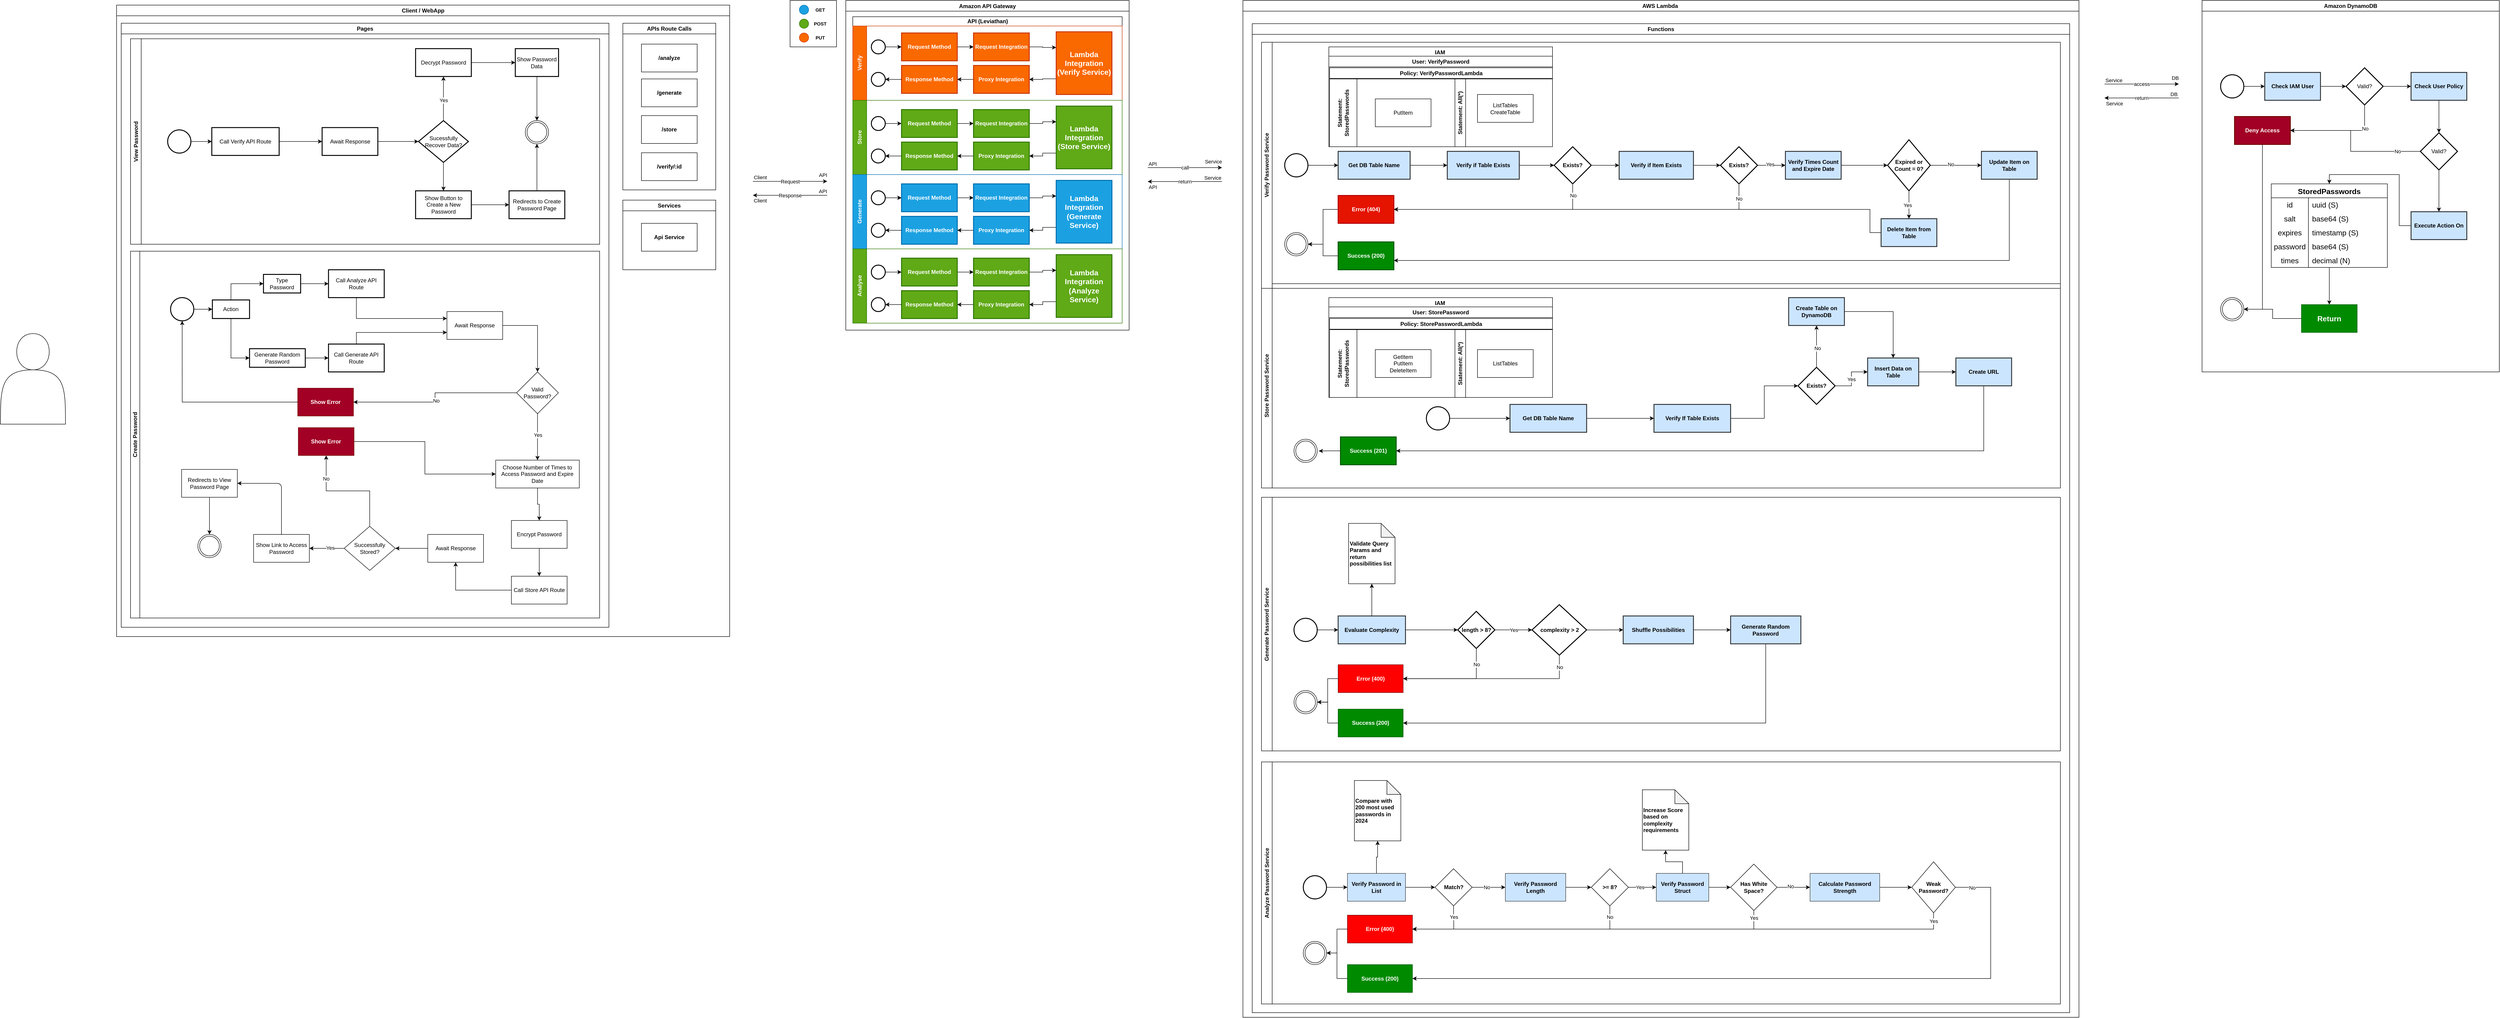 <mxfile version="24.7.8">
  <diagram name="Página-1" id="QIcvCa8LAM7jSrfbCdw6">
    <mxGraphModel dx="2385" dy="4368" grid="1" gridSize="10" guides="1" tooltips="1" connect="1" arrows="1" fold="1" page="1" pageScale="1" pageWidth="900" pageHeight="1600" math="0" shadow="0">
      <root>
        <mxCell id="0" />
        <mxCell id="1" parent="0" />
        <mxCell id="Ki0xYYPNDZwyPiwaxu65-1" value="" style="shape=actor;whiteSpace=wrap;html=1;" parent="1" vertex="1">
          <mxGeometry x="-340" y="767.5" width="140" height="195" as="geometry" />
        </mxCell>
        <mxCell id="Ki0xYYPNDZwyPiwaxu65-2" value="Client / WebApp" style="swimlane;whiteSpace=wrap;html=1;" parent="1" vertex="1">
          <mxGeometry x="-90" y="60" width="1320" height="1360" as="geometry">
            <mxRectangle x="200" y="170" width="120" height="30" as="alternateBounds" />
          </mxGeometry>
        </mxCell>
        <mxCell id="Ki0xYYPNDZwyPiwaxu65-334" value="APIs Route Calls" style="swimlane;whiteSpace=wrap;html=1;startSize=23;" parent="Ki0xYYPNDZwyPiwaxu65-2" vertex="1">
          <mxGeometry x="1090" y="39" width="200" height="359" as="geometry" />
        </mxCell>
        <mxCell id="Ki0xYYPNDZwyPiwaxu65-347" value="&lt;b&gt;/analyze&lt;/b&gt;" style="rounded=0;whiteSpace=wrap;html=1;" parent="Ki0xYYPNDZwyPiwaxu65-334" vertex="1">
          <mxGeometry x="40" y="45" width="120" height="60" as="geometry" />
        </mxCell>
        <mxCell id="Ki0xYYPNDZwyPiwaxu65-348" value="&lt;b&gt;/generate&lt;/b&gt;" style="rounded=0;whiteSpace=wrap;html=1;" parent="Ki0xYYPNDZwyPiwaxu65-334" vertex="1">
          <mxGeometry x="40" y="120" width="120" height="60" as="geometry" />
        </mxCell>
        <mxCell id="Ki0xYYPNDZwyPiwaxu65-370" value="&lt;b&gt;/store&lt;/b&gt;" style="rounded=0;whiteSpace=wrap;html=1;" parent="Ki0xYYPNDZwyPiwaxu65-334" vertex="1">
          <mxGeometry x="40" y="199" width="120" height="60" as="geometry" />
        </mxCell>
        <mxCell id="Ki0xYYPNDZwyPiwaxu65-371" value="&lt;b&gt;/verify/:id&lt;/b&gt;" style="rounded=0;whiteSpace=wrap;html=1;" parent="Ki0xYYPNDZwyPiwaxu65-334" vertex="1">
          <mxGeometry x="40" y="279" width="120" height="60" as="geometry" />
        </mxCell>
        <mxCell id="a3jmj70PFrFVS5s3Yc7b-36" value="Pages" style="swimlane;whiteSpace=wrap;html=1;" parent="Ki0xYYPNDZwyPiwaxu65-2" vertex="1">
          <mxGeometry x="10" y="39" width="1050" height="1301" as="geometry" />
        </mxCell>
        <mxCell id="a3jmj70PFrFVS5s3Yc7b-23" value="View Password" style="swimlane;horizontal=0;whiteSpace=wrap;html=1;" parent="a3jmj70PFrFVS5s3Yc7b-36" vertex="1">
          <mxGeometry x="20" y="33.5" width="1010" height="442.5" as="geometry" />
        </mxCell>
        <mxCell id="a3jmj70PFrFVS5s3Yc7b-26" value="" style="edgeStyle=orthogonalEdgeStyle;rounded=0;orthogonalLoop=1;jettySize=auto;html=1;" parent="a3jmj70PFrFVS5s3Yc7b-23" source="a3jmj70PFrFVS5s3Yc7b-24" target="a3jmj70PFrFVS5s3Yc7b-25" edge="1">
          <mxGeometry relative="1" as="geometry" />
        </mxCell>
        <mxCell id="a3jmj70PFrFVS5s3Yc7b-24" value="" style="strokeWidth=2;html=1;shape=mxgraph.flowchart.start_2;whiteSpace=wrap;" parent="a3jmj70PFrFVS5s3Yc7b-23" vertex="1">
          <mxGeometry x="80" y="196.25" width="50" height="50" as="geometry" />
        </mxCell>
        <mxCell id="a3jmj70PFrFVS5s3Yc7b-28" value="" style="edgeStyle=orthogonalEdgeStyle;rounded=0;orthogonalLoop=1;jettySize=auto;html=1;" parent="a3jmj70PFrFVS5s3Yc7b-23" source="a3jmj70PFrFVS5s3Yc7b-25" target="a3jmj70PFrFVS5s3Yc7b-27" edge="1">
          <mxGeometry relative="1" as="geometry" />
        </mxCell>
        <mxCell id="a3jmj70PFrFVS5s3Yc7b-25" value="Call Verify API Route" style="whiteSpace=wrap;html=1;strokeWidth=2;" parent="a3jmj70PFrFVS5s3Yc7b-23" vertex="1">
          <mxGeometry x="175" y="191.25" width="145" height="60" as="geometry" />
        </mxCell>
        <mxCell id="a3jmj70PFrFVS5s3Yc7b-30" value="" style="edgeStyle=orthogonalEdgeStyle;rounded=0;orthogonalLoop=1;jettySize=auto;html=1;" parent="a3jmj70PFrFVS5s3Yc7b-23" source="a3jmj70PFrFVS5s3Yc7b-27" target="a3jmj70PFrFVS5s3Yc7b-29" edge="1">
          <mxGeometry relative="1" as="geometry" />
        </mxCell>
        <mxCell id="a3jmj70PFrFVS5s3Yc7b-27" value="Await Response" style="whiteSpace=wrap;html=1;strokeWidth=2;" parent="a3jmj70PFrFVS5s3Yc7b-23" vertex="1">
          <mxGeometry x="412.5" y="191.25" width="120" height="60" as="geometry" />
        </mxCell>
        <mxCell id="a3jmj70PFrFVS5s3Yc7b-44" value="" style="edgeStyle=orthogonalEdgeStyle;rounded=0;orthogonalLoop=1;jettySize=auto;html=1;" parent="a3jmj70PFrFVS5s3Yc7b-23" source="a3jmj70PFrFVS5s3Yc7b-29" target="a3jmj70PFrFVS5s3Yc7b-43" edge="1">
          <mxGeometry relative="1" as="geometry" />
        </mxCell>
        <mxCell id="a3jmj70PFrFVS5s3Yc7b-45" value="Yes" style="edgeLabel;html=1;align=center;verticalAlign=middle;resizable=0;points=[];" parent="a3jmj70PFrFVS5s3Yc7b-44" vertex="1" connectable="0">
          <mxGeometry x="-0.135" y="2" relative="1" as="geometry">
            <mxPoint x="2" y="-3" as="offset" />
          </mxGeometry>
        </mxCell>
        <mxCell id="9" value="" style="edgeStyle=none;html=1;" parent="a3jmj70PFrFVS5s3Yc7b-23" source="a3jmj70PFrFVS5s3Yc7b-29" target="8" edge="1">
          <mxGeometry relative="1" as="geometry" />
        </mxCell>
        <mxCell id="a3jmj70PFrFVS5s3Yc7b-29" value="&lt;div style=&quot;&quot;&gt;&lt;span style=&quot;background-color: initial;&quot;&gt;Sucessfully Recover Data?&lt;/span&gt;&lt;/div&gt;" style="rhombus;whiteSpace=wrap;html=1;strokeWidth=2;align=center;" parent="a3jmj70PFrFVS5s3Yc7b-23" vertex="1">
          <mxGeometry x="620" y="176.25" width="107.5" height="90" as="geometry" />
        </mxCell>
        <mxCell id="a3jmj70PFrFVS5s3Yc7b-40" style="edgeStyle=orthogonalEdgeStyle;rounded=0;orthogonalLoop=1;jettySize=auto;html=1;exitX=0.5;exitY=1;exitDx=0;exitDy=0;entryX=0.5;entryY=0;entryDx=0;entryDy=0;" parent="a3jmj70PFrFVS5s3Yc7b-23" source="a3jmj70PFrFVS5s3Yc7b-31" target="a3jmj70PFrFVS5s3Yc7b-38" edge="1">
          <mxGeometry relative="1" as="geometry" />
        </mxCell>
        <mxCell id="a3jmj70PFrFVS5s3Yc7b-31" value="Show Password Data" style="whiteSpace=wrap;html=1;strokeWidth=2;" parent="a3jmj70PFrFVS5s3Yc7b-23" vertex="1">
          <mxGeometry x="828.44" y="21.25" width="93.13" height="60" as="geometry" />
        </mxCell>
        <mxCell id="a3jmj70PFrFVS5s3Yc7b-38" value="" style="ellipse;whiteSpace=wrap;html=1;aspect=fixed;" parent="a3jmj70PFrFVS5s3Yc7b-23" vertex="1">
          <mxGeometry x="850" y="176.25" width="50" height="50" as="geometry" />
        </mxCell>
        <mxCell id="a3jmj70PFrFVS5s3Yc7b-39" value="" style="ellipse;whiteSpace=wrap;html=1;aspect=fixed;fillColor=#FFFFFF;" parent="a3jmj70PFrFVS5s3Yc7b-23" vertex="1">
          <mxGeometry x="853.75" y="180" width="42.5" height="42.5" as="geometry" />
        </mxCell>
        <mxCell id="a3jmj70PFrFVS5s3Yc7b-46" style="edgeStyle=orthogonalEdgeStyle;rounded=0;orthogonalLoop=1;jettySize=auto;html=1;exitX=1;exitY=0.5;exitDx=0;exitDy=0;entryX=0;entryY=0.5;entryDx=0;entryDy=0;" parent="a3jmj70PFrFVS5s3Yc7b-23" source="a3jmj70PFrFVS5s3Yc7b-43" target="a3jmj70PFrFVS5s3Yc7b-31" edge="1">
          <mxGeometry relative="1" as="geometry" />
        </mxCell>
        <mxCell id="a3jmj70PFrFVS5s3Yc7b-43" value="Decrypt Password" style="whiteSpace=wrap;html=1;strokeWidth=2;" parent="a3jmj70PFrFVS5s3Yc7b-23" vertex="1">
          <mxGeometry x="613.75" y="21.25" width="120" height="60" as="geometry" />
        </mxCell>
        <mxCell id="12" value="" style="edgeStyle=none;html=1;" parent="a3jmj70PFrFVS5s3Yc7b-23" source="8" target="11" edge="1">
          <mxGeometry relative="1" as="geometry" />
        </mxCell>
        <mxCell id="8" value="Show Button to Create a New Password" style="whiteSpace=wrap;html=1;strokeWidth=2;" parent="a3jmj70PFrFVS5s3Yc7b-23" vertex="1">
          <mxGeometry x="613.75" y="327.5" width="120" height="60" as="geometry" />
        </mxCell>
        <mxCell id="13" style="edgeStyle=none;html=1;exitX=0.5;exitY=0;exitDx=0;exitDy=0;entryX=0.5;entryY=1;entryDx=0;entryDy=0;" parent="a3jmj70PFrFVS5s3Yc7b-23" source="11" target="a3jmj70PFrFVS5s3Yc7b-38" edge="1">
          <mxGeometry relative="1" as="geometry" />
        </mxCell>
        <mxCell id="11" value="Redirects to Create Password Page" style="whiteSpace=wrap;html=1;strokeWidth=2;" parent="a3jmj70PFrFVS5s3Yc7b-23" vertex="1">
          <mxGeometry x="815.01" y="327.5" width="120" height="60" as="geometry" />
        </mxCell>
        <mxCell id="Ki0xYYPNDZwyPiwaxu65-336" value="Create Password" style="swimlane;horizontal=0;whiteSpace=wrap;html=1;startSize=20;" parent="a3jmj70PFrFVS5s3Yc7b-36" vertex="1">
          <mxGeometry x="20" y="491" width="1010" height="790" as="geometry">
            <mxRectangle x="20" y="50" width="40" height="150" as="alternateBounds" />
          </mxGeometry>
        </mxCell>
        <mxCell id="Ki0xYYPNDZwyPiwaxu65-340" value="" style="edgeStyle=orthogonalEdgeStyle;rounded=0;orthogonalLoop=1;jettySize=auto;html=1;" parent="Ki0xYYPNDZwyPiwaxu65-336" source="Ki0xYYPNDZwyPiwaxu65-338" target="Ki0xYYPNDZwyPiwaxu65-339" edge="1">
          <mxGeometry relative="1" as="geometry" />
        </mxCell>
        <mxCell id="Ki0xYYPNDZwyPiwaxu65-338" value="" style="strokeWidth=2;html=1;shape=mxgraph.flowchart.start_2;whiteSpace=wrap;" parent="Ki0xYYPNDZwyPiwaxu65-336" vertex="1">
          <mxGeometry x="86.25" y="100" width="50" height="50" as="geometry" />
        </mxCell>
        <mxCell id="Ki0xYYPNDZwyPiwaxu65-344" value="" style="edgeStyle=orthogonalEdgeStyle;rounded=0;orthogonalLoop=1;jettySize=auto;html=1;exitX=0.5;exitY=1;exitDx=0;exitDy=0;entryX=0;entryY=0.5;entryDx=0;entryDy=0;" parent="Ki0xYYPNDZwyPiwaxu65-336" source="Ki0xYYPNDZwyPiwaxu65-339" target="Ki0xYYPNDZwyPiwaxu65-346" edge="1">
          <mxGeometry relative="1" as="geometry" />
        </mxCell>
        <mxCell id="a3jmj70PFrFVS5s3Yc7b-37" style="edgeStyle=orthogonalEdgeStyle;rounded=0;orthogonalLoop=1;jettySize=auto;html=1;exitX=0.5;exitY=0;exitDx=0;exitDy=0;entryX=0;entryY=0.5;entryDx=0;entryDy=0;" parent="Ki0xYYPNDZwyPiwaxu65-336" source="Ki0xYYPNDZwyPiwaxu65-339" target="Ki0xYYPNDZwyPiwaxu65-343" edge="1">
          <mxGeometry relative="1" as="geometry" />
        </mxCell>
        <mxCell id="Ki0xYYPNDZwyPiwaxu65-339" value="Action" style="whiteSpace=wrap;html=1;strokeWidth=2;" parent="Ki0xYYPNDZwyPiwaxu65-336" vertex="1">
          <mxGeometry x="176.25" y="105" width="80" height="40" as="geometry" />
        </mxCell>
        <mxCell id="Ki0xYYPNDZwyPiwaxu65-373" value="" style="edgeStyle=orthogonalEdgeStyle;rounded=0;orthogonalLoop=1;jettySize=auto;html=1;" parent="Ki0xYYPNDZwyPiwaxu65-336" source="Ki0xYYPNDZwyPiwaxu65-343" target="Ki0xYYPNDZwyPiwaxu65-372" edge="1">
          <mxGeometry relative="1" as="geometry" />
        </mxCell>
        <mxCell id="Ki0xYYPNDZwyPiwaxu65-343" value="Type Password" style="whiteSpace=wrap;html=1;strokeWidth=2;" parent="Ki0xYYPNDZwyPiwaxu65-336" vertex="1">
          <mxGeometry x="286.25" y="50" width="80" height="40" as="geometry" />
        </mxCell>
        <mxCell id="Ki0xYYPNDZwyPiwaxu65-375" value="" style="edgeStyle=orthogonalEdgeStyle;rounded=0;orthogonalLoop=1;jettySize=auto;html=1;" parent="Ki0xYYPNDZwyPiwaxu65-336" source="Ki0xYYPNDZwyPiwaxu65-346" target="Ki0xYYPNDZwyPiwaxu65-374" edge="1">
          <mxGeometry relative="1" as="geometry" />
        </mxCell>
        <mxCell id="Ki0xYYPNDZwyPiwaxu65-346" value="Generate Random Password" style="whiteSpace=wrap;html=1;strokeWidth=2;" parent="Ki0xYYPNDZwyPiwaxu65-336" vertex="1">
          <mxGeometry x="256.25" y="210" width="120" height="40" as="geometry" />
        </mxCell>
        <mxCell id="Ki0xYYPNDZwyPiwaxu65-377" style="edgeStyle=orthogonalEdgeStyle;rounded=0;orthogonalLoop=1;jettySize=auto;html=1;exitX=0.5;exitY=1;exitDx=0;exitDy=0;entryX=0;entryY=0.25;entryDx=0;entryDy=0;" parent="Ki0xYYPNDZwyPiwaxu65-336" source="Ki0xYYPNDZwyPiwaxu65-372" target="Ki0xYYPNDZwyPiwaxu65-376" edge="1">
          <mxGeometry relative="1" as="geometry" />
        </mxCell>
        <mxCell id="Ki0xYYPNDZwyPiwaxu65-372" value="Call Analyze API Route" style="whiteSpace=wrap;html=1;strokeWidth=2;" parent="Ki0xYYPNDZwyPiwaxu65-336" vertex="1">
          <mxGeometry x="426.25" y="40" width="120" height="60" as="geometry" />
        </mxCell>
        <mxCell id="Ki0xYYPNDZwyPiwaxu65-378" style="edgeStyle=orthogonalEdgeStyle;rounded=0;orthogonalLoop=1;jettySize=auto;html=1;exitX=0.5;exitY=0;exitDx=0;exitDy=0;entryX=0;entryY=0.75;entryDx=0;entryDy=0;" parent="Ki0xYYPNDZwyPiwaxu65-336" source="Ki0xYYPNDZwyPiwaxu65-374" target="Ki0xYYPNDZwyPiwaxu65-376" edge="1">
          <mxGeometry relative="1" as="geometry" />
        </mxCell>
        <mxCell id="Ki0xYYPNDZwyPiwaxu65-374" value="Call Generate API Route" style="whiteSpace=wrap;html=1;strokeWidth=2;" parent="Ki0xYYPNDZwyPiwaxu65-336" vertex="1">
          <mxGeometry x="426.25" y="200" width="120" height="60" as="geometry" />
        </mxCell>
        <mxCell id="Ki0xYYPNDZwyPiwaxu65-380" value="" style="edgeStyle=orthogonalEdgeStyle;rounded=0;orthogonalLoop=1;jettySize=auto;html=1;" parent="Ki0xYYPNDZwyPiwaxu65-336" source="Ki0xYYPNDZwyPiwaxu65-376" target="Ki0xYYPNDZwyPiwaxu65-379" edge="1">
          <mxGeometry relative="1" as="geometry" />
        </mxCell>
        <mxCell id="Ki0xYYPNDZwyPiwaxu65-376" value="Await Response" style="rounded=0;whiteSpace=wrap;html=1;" parent="Ki0xYYPNDZwyPiwaxu65-336" vertex="1">
          <mxGeometry x="681.25" y="130" width="120" height="60" as="geometry" />
        </mxCell>
        <mxCell id="Ki0xYYPNDZwyPiwaxu65-382" value="" style="edgeStyle=orthogonalEdgeStyle;rounded=0;orthogonalLoop=1;jettySize=auto;html=1;" parent="Ki0xYYPNDZwyPiwaxu65-336" source="Ki0xYYPNDZwyPiwaxu65-379" target="Ki0xYYPNDZwyPiwaxu65-381" edge="1">
          <mxGeometry relative="1" as="geometry" />
        </mxCell>
        <mxCell id="Ki0xYYPNDZwyPiwaxu65-384" value="No" style="edgeLabel;html=1;align=center;verticalAlign=middle;resizable=0;points=[];" parent="Ki0xYYPNDZwyPiwaxu65-382" vertex="1" connectable="0">
          <mxGeometry x="0.046" y="2" relative="1" as="geometry">
            <mxPoint y="-2" as="offset" />
          </mxGeometry>
        </mxCell>
        <mxCell id="Ki0xYYPNDZwyPiwaxu65-386" value="" style="edgeStyle=orthogonalEdgeStyle;rounded=0;orthogonalLoop=1;jettySize=auto;html=1;" parent="Ki0xYYPNDZwyPiwaxu65-336" source="Ki0xYYPNDZwyPiwaxu65-379" target="Ki0xYYPNDZwyPiwaxu65-385" edge="1">
          <mxGeometry relative="1" as="geometry" />
        </mxCell>
        <mxCell id="Ki0xYYPNDZwyPiwaxu65-387" value="Yes" style="edgeLabel;html=1;align=center;verticalAlign=middle;resizable=0;points=[];" parent="Ki0xYYPNDZwyPiwaxu65-386" vertex="1" connectable="0">
          <mxGeometry x="-0.053" y="4" relative="1" as="geometry">
            <mxPoint x="-4" y="-2" as="offset" />
          </mxGeometry>
        </mxCell>
        <mxCell id="Ki0xYYPNDZwyPiwaxu65-379" value="Valid Password?" style="rhombus;whiteSpace=wrap;html=1;rounded=0;" parent="Ki0xYYPNDZwyPiwaxu65-336" vertex="1">
          <mxGeometry x="831.25" y="260" width="90" height="90" as="geometry" />
        </mxCell>
        <mxCell id="Ki0xYYPNDZwyPiwaxu65-381" value="&lt;b&gt;Show Error&lt;/b&gt;" style="whiteSpace=wrap;html=1;rounded=0;fillColor=#a20025;fontColor=#ffffff;strokeColor=#6F0000;" parent="Ki0xYYPNDZwyPiwaxu65-336" vertex="1">
          <mxGeometry x="360" y="295" width="120" height="60" as="geometry" />
        </mxCell>
        <mxCell id="Ki0xYYPNDZwyPiwaxu65-383" style="edgeStyle=orthogonalEdgeStyle;rounded=0;orthogonalLoop=1;jettySize=auto;html=1;exitX=0;exitY=0.5;exitDx=0;exitDy=0;entryX=0.5;entryY=1;entryDx=0;entryDy=0;entryPerimeter=0;" parent="Ki0xYYPNDZwyPiwaxu65-336" source="Ki0xYYPNDZwyPiwaxu65-381" target="Ki0xYYPNDZwyPiwaxu65-338" edge="1">
          <mxGeometry relative="1" as="geometry" />
        </mxCell>
        <mxCell id="Ki0xYYPNDZwyPiwaxu65-401" value="" style="edgeStyle=orthogonalEdgeStyle;rounded=0;orthogonalLoop=1;jettySize=auto;html=1;" parent="Ki0xYYPNDZwyPiwaxu65-336" source="Ki0xYYPNDZwyPiwaxu65-385" target="Ki0xYYPNDZwyPiwaxu65-400" edge="1">
          <mxGeometry relative="1" as="geometry" />
        </mxCell>
        <mxCell id="Ki0xYYPNDZwyPiwaxu65-385" value="Choose Number of Times to Access Password and Expire Date" style="whiteSpace=wrap;html=1;rounded=0;" parent="Ki0xYYPNDZwyPiwaxu65-336" vertex="1">
          <mxGeometry x="786.25" y="450" width="180" height="60" as="geometry" />
        </mxCell>
        <mxCell id="Ki0xYYPNDZwyPiwaxu65-391" value="" style="edgeStyle=orthogonalEdgeStyle;rounded=0;orthogonalLoop=1;jettySize=auto;html=1;" parent="Ki0xYYPNDZwyPiwaxu65-336" source="Ki0xYYPNDZwyPiwaxu65-388" target="Ki0xYYPNDZwyPiwaxu65-390" edge="1">
          <mxGeometry relative="1" as="geometry" />
        </mxCell>
        <mxCell id="Ki0xYYPNDZwyPiwaxu65-388" value="Call Store API Route" style="whiteSpace=wrap;html=1;rounded=0;" parent="Ki0xYYPNDZwyPiwaxu65-336" vertex="1">
          <mxGeometry x="820" y="700" width="120" height="60" as="geometry" />
        </mxCell>
        <mxCell id="Ki0xYYPNDZwyPiwaxu65-393" value="" style="edgeStyle=orthogonalEdgeStyle;rounded=0;orthogonalLoop=1;jettySize=auto;html=1;" parent="Ki0xYYPNDZwyPiwaxu65-336" source="Ki0xYYPNDZwyPiwaxu65-390" target="Ki0xYYPNDZwyPiwaxu65-392" edge="1">
          <mxGeometry relative="1" as="geometry" />
        </mxCell>
        <mxCell id="Ki0xYYPNDZwyPiwaxu65-390" value="Await Response" style="whiteSpace=wrap;html=1;rounded=0;" parent="Ki0xYYPNDZwyPiwaxu65-336" vertex="1">
          <mxGeometry x="640" y="610" width="120" height="60" as="geometry" />
        </mxCell>
        <mxCell id="Ki0xYYPNDZwyPiwaxu65-397" style="edgeStyle=orthogonalEdgeStyle;rounded=0;orthogonalLoop=1;jettySize=auto;html=1;exitX=0.5;exitY=0;exitDx=0;exitDy=0;entryX=0.5;entryY=1;entryDx=0;entryDy=0;" parent="Ki0xYYPNDZwyPiwaxu65-336" source="Ki0xYYPNDZwyPiwaxu65-392" target="Ki0xYYPNDZwyPiwaxu65-396" edge="1">
          <mxGeometry relative="1" as="geometry" />
        </mxCell>
        <mxCell id="Ki0xYYPNDZwyPiwaxu65-403" value="No" style="edgeLabel;html=1;align=center;verticalAlign=middle;resizable=0;points=[];" parent="Ki0xYYPNDZwyPiwaxu65-397" vertex="1" connectable="0">
          <mxGeometry x="0.502" y="-3" relative="1" as="geometry">
            <mxPoint x="-4" y="-11" as="offset" />
          </mxGeometry>
        </mxCell>
        <mxCell id="3" value="" style="edgeStyle=none;html=1;" parent="Ki0xYYPNDZwyPiwaxu65-336" source="Ki0xYYPNDZwyPiwaxu65-392" target="2" edge="1">
          <mxGeometry relative="1" as="geometry" />
        </mxCell>
        <mxCell id="7" value="Yes" style="edgeLabel;html=1;align=center;verticalAlign=middle;resizable=0;points=[];" parent="3" vertex="1" connectable="0">
          <mxGeometry x="-0.197" y="-1" relative="1" as="geometry">
            <mxPoint as="offset" />
          </mxGeometry>
        </mxCell>
        <mxCell id="Ki0xYYPNDZwyPiwaxu65-392" value="Successfully Stored?" style="rhombus;whiteSpace=wrap;html=1;rounded=0;" parent="Ki0xYYPNDZwyPiwaxu65-336" vertex="1">
          <mxGeometry x="460" y="592.5" width="110" height="95" as="geometry" />
        </mxCell>
        <mxCell id="Ki0xYYPNDZwyPiwaxu65-399" style="edgeStyle=orthogonalEdgeStyle;rounded=0;orthogonalLoop=1;jettySize=auto;html=1;exitX=1;exitY=0.5;exitDx=0;exitDy=0;entryX=0;entryY=0.5;entryDx=0;entryDy=0;" parent="Ki0xYYPNDZwyPiwaxu65-336" source="Ki0xYYPNDZwyPiwaxu65-396" target="Ki0xYYPNDZwyPiwaxu65-385" edge="1">
          <mxGeometry relative="1" as="geometry" />
        </mxCell>
        <mxCell id="Ki0xYYPNDZwyPiwaxu65-396" value="&lt;b&gt;Show Error&lt;/b&gt;" style="whiteSpace=wrap;html=1;rounded=0;fillColor=#a20025;fontColor=#ffffff;strokeColor=#6F0000;" parent="Ki0xYYPNDZwyPiwaxu65-336" vertex="1">
          <mxGeometry x="361.25" y="380" width="120" height="60" as="geometry" />
        </mxCell>
        <mxCell id="Ki0xYYPNDZwyPiwaxu65-402" style="edgeStyle=orthogonalEdgeStyle;rounded=0;orthogonalLoop=1;jettySize=auto;html=1;exitX=0.5;exitY=1;exitDx=0;exitDy=0;entryX=0.5;entryY=0;entryDx=0;entryDy=0;" parent="Ki0xYYPNDZwyPiwaxu65-336" source="Ki0xYYPNDZwyPiwaxu65-400" target="Ki0xYYPNDZwyPiwaxu65-388" edge="1">
          <mxGeometry relative="1" as="geometry" />
        </mxCell>
        <mxCell id="Ki0xYYPNDZwyPiwaxu65-400" value="Encrypt Password" style="whiteSpace=wrap;html=1;rounded=0;" parent="Ki0xYYPNDZwyPiwaxu65-336" vertex="1">
          <mxGeometry x="820" y="580" width="120" height="60" as="geometry" />
        </mxCell>
        <mxCell id="Ki0xYYPNDZwyPiwaxu65-408" style="edgeStyle=orthogonalEdgeStyle;rounded=0;orthogonalLoop=1;jettySize=auto;html=1;exitX=0.5;exitY=1;exitDx=0;exitDy=0;entryX=0.5;entryY=0;entryDx=0;entryDy=0;" parent="Ki0xYYPNDZwyPiwaxu65-336" source="Ki0xYYPNDZwyPiwaxu65-404" target="Ki0xYYPNDZwyPiwaxu65-406" edge="1">
          <mxGeometry relative="1" as="geometry" />
        </mxCell>
        <mxCell id="Ki0xYYPNDZwyPiwaxu65-404" value="Redirects to View Password Page" style="whiteSpace=wrap;html=1;rounded=0;" parent="Ki0xYYPNDZwyPiwaxu65-336" vertex="1">
          <mxGeometry x="110" y="470" width="120" height="60" as="geometry" />
        </mxCell>
        <mxCell id="Ki0xYYPNDZwyPiwaxu65-406" value="" style="ellipse;whiteSpace=wrap;html=1;aspect=fixed;" parent="Ki0xYYPNDZwyPiwaxu65-336" vertex="1">
          <mxGeometry x="145" y="610" width="50" height="50" as="geometry" />
        </mxCell>
        <mxCell id="Ki0xYYPNDZwyPiwaxu65-407" value="" style="ellipse;whiteSpace=wrap;html=1;aspect=fixed;fillColor=#FFFFFF;" parent="Ki0xYYPNDZwyPiwaxu65-336" vertex="1">
          <mxGeometry x="148.75" y="613.75" width="42.5" height="42.5" as="geometry" />
        </mxCell>
        <mxCell id="6" style="edgeStyle=none;html=1;exitX=0.5;exitY=0;exitDx=0;exitDy=0;entryX=1;entryY=0.5;entryDx=0;entryDy=0;" parent="Ki0xYYPNDZwyPiwaxu65-336" source="2" target="Ki0xYYPNDZwyPiwaxu65-404" edge="1">
          <mxGeometry relative="1" as="geometry">
            <Array as="points">
              <mxPoint x="325" y="500" />
            </Array>
          </mxGeometry>
        </mxCell>
        <mxCell id="2" value="Show Link to Access Password" style="whiteSpace=wrap;html=1;rounded=0;" parent="Ki0xYYPNDZwyPiwaxu65-336" vertex="1">
          <mxGeometry x="265" y="610" width="120" height="60" as="geometry" />
        </mxCell>
        <mxCell id="a3jmj70PFrFVS5s3Yc7b-51" value="Services" style="swimlane;whiteSpace=wrap;html=1;" parent="Ki0xYYPNDZwyPiwaxu65-2" vertex="1">
          <mxGeometry x="1090" y="420" width="200" height="150" as="geometry" />
        </mxCell>
        <mxCell id="a3jmj70PFrFVS5s3Yc7b-52" value="&lt;b&gt;Api Service&lt;/b&gt;" style="rounded=0;whiteSpace=wrap;html=1;" parent="a3jmj70PFrFVS5s3Yc7b-51" vertex="1">
          <mxGeometry x="40" y="50" width="120" height="60" as="geometry" />
        </mxCell>
        <mxCell id="Ki0xYYPNDZwyPiwaxu65-29" value="Amazon API Gateway" style="swimlane;" parent="1" vertex="1">
          <mxGeometry x="1480" y="50" width="610" height="710" as="geometry" />
        </mxCell>
        <mxCell id="Ki0xYYPNDZwyPiwaxu65-32" value="API (Leviathan)" style="swimlane;childLayout=stackLayout;resizeParent=1;resizeParentMax=0;horizontal=1;startSize=20;horizontalStack=0;html=1;" parent="Ki0xYYPNDZwyPiwaxu65-29" vertex="1">
          <mxGeometry x="15" y="35" width="580" height="660" as="geometry" />
        </mxCell>
        <mxCell id="Ki0xYYPNDZwyPiwaxu65-39" value="&lt;font color=&quot;#ffffff&quot;&gt;Verify&lt;/font&gt;" style="swimlane;startSize=30;horizontal=0;html=1;fillColor=#fa6800;fontColor=#000000;strokeColor=#C73500;" parent="Ki0xYYPNDZwyPiwaxu65-32" vertex="1">
          <mxGeometry y="20" width="580" height="160" as="geometry" />
        </mxCell>
        <mxCell id="Ki0xYYPNDZwyPiwaxu65-193" value="" style="edgeStyle=orthogonalEdgeStyle;rounded=0;orthogonalLoop=1;jettySize=auto;html=1;" parent="Ki0xYYPNDZwyPiwaxu65-39" source="Ki0xYYPNDZwyPiwaxu65-194" target="Ki0xYYPNDZwyPiwaxu65-196" edge="1">
          <mxGeometry relative="1" as="geometry" />
        </mxCell>
        <mxCell id="Ki0xYYPNDZwyPiwaxu65-194" value="" style="strokeWidth=2;html=1;shape=mxgraph.flowchart.start_2;whiteSpace=wrap;" parent="Ki0xYYPNDZwyPiwaxu65-39" vertex="1">
          <mxGeometry x="40" y="30" width="30" height="30" as="geometry" />
        </mxCell>
        <mxCell id="Ki0xYYPNDZwyPiwaxu65-195" value="" style="edgeStyle=orthogonalEdgeStyle;rounded=0;orthogonalLoop=1;jettySize=auto;html=1;" parent="Ki0xYYPNDZwyPiwaxu65-39" source="Ki0xYYPNDZwyPiwaxu65-196" target="Ki0xYYPNDZwyPiwaxu65-197" edge="1">
          <mxGeometry relative="1" as="geometry" />
        </mxCell>
        <mxCell id="Ki0xYYPNDZwyPiwaxu65-196" value="&lt;b&gt;&lt;font color=&quot;#ffffff&quot;&gt;Request Method&lt;/font&gt;&lt;/b&gt;" style="whiteSpace=wrap;html=1;strokeWidth=2;fillColor=#fa6800;fontColor=#000000;strokeColor=#C73500;" parent="Ki0xYYPNDZwyPiwaxu65-39" vertex="1">
          <mxGeometry x="105" y="15" width="120" height="60" as="geometry" />
        </mxCell>
        <mxCell id="a3jmj70PFrFVS5s3Yc7b-66" style="edgeStyle=orthogonalEdgeStyle;rounded=0;orthogonalLoop=1;jettySize=auto;html=1;exitX=1;exitY=0.5;exitDx=0;exitDy=0;entryX=0;entryY=0.25;entryDx=0;entryDy=0;" parent="Ki0xYYPNDZwyPiwaxu65-39" source="Ki0xYYPNDZwyPiwaxu65-197" target="a3jmj70PFrFVS5s3Yc7b-53" edge="1">
          <mxGeometry relative="1" as="geometry" />
        </mxCell>
        <mxCell id="Ki0xYYPNDZwyPiwaxu65-197" value="&lt;b&gt;&lt;font color=&quot;#ffffff&quot;&gt;Request Integration&lt;/font&gt;&lt;/b&gt;" style="whiteSpace=wrap;html=1;strokeWidth=2;fillColor=#fa6800;fontColor=#000000;strokeColor=#C73500;" parent="Ki0xYYPNDZwyPiwaxu65-39" vertex="1">
          <mxGeometry x="260" y="15" width="120" height="60" as="geometry" />
        </mxCell>
        <mxCell id="Ki0xYYPNDZwyPiwaxu65-301" value="" style="strokeWidth=2;html=1;shape=mxgraph.flowchart.start_2;whiteSpace=wrap;" parent="Ki0xYYPNDZwyPiwaxu65-39" vertex="1">
          <mxGeometry x="40" y="100" width="30" height="30" as="geometry" />
        </mxCell>
        <mxCell id="Ki0xYYPNDZwyPiwaxu65-302" value="&lt;b&gt;&lt;font color=&quot;#ffffff&quot;&gt;Response Method&lt;/font&gt;&lt;/b&gt;" style="whiteSpace=wrap;html=1;strokeWidth=2;fillColor=#fa6800;fontColor=#000000;strokeColor=#C73500;" parent="Ki0xYYPNDZwyPiwaxu65-39" vertex="1">
          <mxGeometry x="105" y="85" width="120" height="60" as="geometry" />
        </mxCell>
        <mxCell id="Ki0xYYPNDZwyPiwaxu65-303" style="edgeStyle=orthogonalEdgeStyle;rounded=0;orthogonalLoop=1;jettySize=auto;html=1;exitX=0;exitY=0.5;exitDx=0;exitDy=0;entryX=1;entryY=0.5;entryDx=0;entryDy=0;" parent="Ki0xYYPNDZwyPiwaxu65-39" source="Ki0xYYPNDZwyPiwaxu65-304" target="Ki0xYYPNDZwyPiwaxu65-302" edge="1">
          <mxGeometry relative="1" as="geometry" />
        </mxCell>
        <mxCell id="Ki0xYYPNDZwyPiwaxu65-304" value="&lt;b&gt;&lt;font color=&quot;#ffffff&quot;&gt;Proxy Integration&lt;/font&gt;&lt;/b&gt;" style="whiteSpace=wrap;html=1;strokeWidth=2;fillColor=#fa6800;fontColor=#000000;strokeColor=#C73500;" parent="Ki0xYYPNDZwyPiwaxu65-39" vertex="1">
          <mxGeometry x="260" y="85" width="120" height="60" as="geometry" />
        </mxCell>
        <mxCell id="Ki0xYYPNDZwyPiwaxu65-305" style="edgeStyle=orthogonalEdgeStyle;rounded=0;orthogonalLoop=1;jettySize=auto;html=1;exitX=0;exitY=0.5;exitDx=0;exitDy=0;entryX=1;entryY=0.5;entryDx=0;entryDy=0;entryPerimeter=0;" parent="Ki0xYYPNDZwyPiwaxu65-39" source="Ki0xYYPNDZwyPiwaxu65-302" target="Ki0xYYPNDZwyPiwaxu65-301" edge="1">
          <mxGeometry relative="1" as="geometry" />
        </mxCell>
        <mxCell id="a3jmj70PFrFVS5s3Yc7b-4" value="" style="ellipse;whiteSpace=wrap;html=1;aspect=fixed;strokeColor=none;fillColor=#FFFFFF;" parent="Ki0xYYPNDZwyPiwaxu65-39" vertex="1">
          <mxGeometry x="42.5" y="102.5" width="25" height="25" as="geometry" />
        </mxCell>
        <mxCell id="a3jmj70PFrFVS5s3Yc7b-65" style="edgeStyle=orthogonalEdgeStyle;rounded=0;orthogonalLoop=1;jettySize=auto;html=1;exitX=0;exitY=0.75;exitDx=0;exitDy=0;entryX=1;entryY=0.5;entryDx=0;entryDy=0;" parent="Ki0xYYPNDZwyPiwaxu65-39" source="a3jmj70PFrFVS5s3Yc7b-53" target="Ki0xYYPNDZwyPiwaxu65-304" edge="1">
          <mxGeometry relative="1" as="geometry" />
        </mxCell>
        <mxCell id="a3jmj70PFrFVS5s3Yc7b-53" value="&lt;font color=&quot;#ffffff&quot; style=&quot;font-size: 16px;&quot;&gt;&lt;b&gt;Lambda Integration&lt;/b&gt;&lt;/font&gt;&lt;div&gt;&lt;font color=&quot;#ffffff&quot; style=&quot;font-size: 16px;&quot;&gt;&lt;b&gt;(Verify Service)&lt;/b&gt;&lt;/font&gt;&lt;/div&gt;" style="whiteSpace=wrap;html=1;fillColor=#fa6800;strokeColor=#C73500;fontColor=#000000;strokeWidth=2;" parent="Ki0xYYPNDZwyPiwaxu65-39" vertex="1">
          <mxGeometry x="438" y="12.5" width="120" height="135" as="geometry" />
        </mxCell>
        <mxCell id="Ki0xYYPNDZwyPiwaxu65-35" value="Store" style="swimlane;startSize=30;horizontal=0;html=1;fillColor=#60a917;strokeColor=#2D7600;fontColor=#ffffff;" parent="Ki0xYYPNDZwyPiwaxu65-32" vertex="1">
          <mxGeometry y="180" width="580" height="160" as="geometry" />
        </mxCell>
        <mxCell id="Ki0xYYPNDZwyPiwaxu65-160" value="" style="edgeStyle=orthogonalEdgeStyle;rounded=0;orthogonalLoop=1;jettySize=auto;html=1;" parent="Ki0xYYPNDZwyPiwaxu65-35" source="Ki0xYYPNDZwyPiwaxu65-161" target="Ki0xYYPNDZwyPiwaxu65-163" edge="1">
          <mxGeometry relative="1" as="geometry" />
        </mxCell>
        <mxCell id="Ki0xYYPNDZwyPiwaxu65-161" value="" style="strokeWidth=2;html=1;shape=mxgraph.flowchart.start_2;whiteSpace=wrap;" parent="Ki0xYYPNDZwyPiwaxu65-35" vertex="1">
          <mxGeometry x="40" y="35" width="30" height="30" as="geometry" />
        </mxCell>
        <mxCell id="Ki0xYYPNDZwyPiwaxu65-162" value="" style="edgeStyle=orthogonalEdgeStyle;rounded=0;orthogonalLoop=1;jettySize=auto;html=1;" parent="Ki0xYYPNDZwyPiwaxu65-35" source="Ki0xYYPNDZwyPiwaxu65-163" target="Ki0xYYPNDZwyPiwaxu65-164" edge="1">
          <mxGeometry relative="1" as="geometry" />
        </mxCell>
        <mxCell id="Ki0xYYPNDZwyPiwaxu65-163" value="&lt;b&gt;Request Method&lt;/b&gt;" style="whiteSpace=wrap;html=1;strokeWidth=2;fillColor=#60a917;fontColor=#ffffff;strokeColor=#2D7600;" parent="Ki0xYYPNDZwyPiwaxu65-35" vertex="1">
          <mxGeometry x="105" y="20" width="120" height="60" as="geometry" />
        </mxCell>
        <mxCell id="a3jmj70PFrFVS5s3Yc7b-64" style="edgeStyle=orthogonalEdgeStyle;rounded=0;orthogonalLoop=1;jettySize=auto;html=1;exitX=1;exitY=0.5;exitDx=0;exitDy=0;entryX=0;entryY=0.25;entryDx=0;entryDy=0;" parent="Ki0xYYPNDZwyPiwaxu65-35" source="Ki0xYYPNDZwyPiwaxu65-164" target="a3jmj70PFrFVS5s3Yc7b-58" edge="1">
          <mxGeometry relative="1" as="geometry" />
        </mxCell>
        <mxCell id="Ki0xYYPNDZwyPiwaxu65-164" value="&lt;b&gt;Request Integration&lt;/b&gt;" style="whiteSpace=wrap;html=1;strokeWidth=2;fillColor=#60a917;fontColor=#ffffff;strokeColor=#2D7600;" parent="Ki0xYYPNDZwyPiwaxu65-35" vertex="1">
          <mxGeometry x="260" y="20" width="120" height="60" as="geometry" />
        </mxCell>
        <mxCell id="Ki0xYYPNDZwyPiwaxu65-210" value="" style="strokeWidth=2;html=1;shape=mxgraph.flowchart.start_2;whiteSpace=wrap;" parent="Ki0xYYPNDZwyPiwaxu65-35" vertex="1">
          <mxGeometry x="40" y="105" width="30" height="30" as="geometry" />
        </mxCell>
        <mxCell id="Ki0xYYPNDZwyPiwaxu65-211" value="&lt;b&gt;Response Method&lt;/b&gt;" style="whiteSpace=wrap;html=1;strokeWidth=2;fillColor=#60a917;fontColor=#ffffff;strokeColor=#2D7600;" parent="Ki0xYYPNDZwyPiwaxu65-35" vertex="1">
          <mxGeometry x="105" y="90" width="120" height="60" as="geometry" />
        </mxCell>
        <mxCell id="Ki0xYYPNDZwyPiwaxu65-212" style="edgeStyle=orthogonalEdgeStyle;rounded=0;orthogonalLoop=1;jettySize=auto;html=1;exitX=0;exitY=0.5;exitDx=0;exitDy=0;entryX=1;entryY=0.5;entryDx=0;entryDy=0;" parent="Ki0xYYPNDZwyPiwaxu65-35" source="Ki0xYYPNDZwyPiwaxu65-213" target="Ki0xYYPNDZwyPiwaxu65-211" edge="1">
          <mxGeometry relative="1" as="geometry" />
        </mxCell>
        <mxCell id="Ki0xYYPNDZwyPiwaxu65-213" value="&lt;b&gt;Proxy Integration&lt;/b&gt;" style="whiteSpace=wrap;html=1;strokeWidth=2;fillColor=#60a917;fontColor=#ffffff;strokeColor=#2D7600;" parent="Ki0xYYPNDZwyPiwaxu65-35" vertex="1">
          <mxGeometry x="260" y="90" width="120" height="60" as="geometry" />
        </mxCell>
        <mxCell id="Ki0xYYPNDZwyPiwaxu65-214" style="edgeStyle=orthogonalEdgeStyle;rounded=0;orthogonalLoop=1;jettySize=auto;html=1;exitX=0;exitY=0.5;exitDx=0;exitDy=0;entryX=1;entryY=0.5;entryDx=0;entryDy=0;entryPerimeter=0;" parent="Ki0xYYPNDZwyPiwaxu65-35" source="Ki0xYYPNDZwyPiwaxu65-211" target="Ki0xYYPNDZwyPiwaxu65-210" edge="1">
          <mxGeometry relative="1" as="geometry" />
        </mxCell>
        <mxCell id="a3jmj70PFrFVS5s3Yc7b-3" value="" style="ellipse;whiteSpace=wrap;html=1;aspect=fixed;strokeColor=none;fillColor=#FFFFFF;" parent="Ki0xYYPNDZwyPiwaxu65-35" vertex="1">
          <mxGeometry x="42.5" y="107.5" width="25" height="25" as="geometry" />
        </mxCell>
        <mxCell id="a3jmj70PFrFVS5s3Yc7b-63" style="edgeStyle=orthogonalEdgeStyle;rounded=0;orthogonalLoop=1;jettySize=auto;html=1;exitX=0;exitY=0.75;exitDx=0;exitDy=0;" parent="Ki0xYYPNDZwyPiwaxu65-35" source="a3jmj70PFrFVS5s3Yc7b-58" target="Ki0xYYPNDZwyPiwaxu65-213" edge="1">
          <mxGeometry relative="1" as="geometry" />
        </mxCell>
        <mxCell id="a3jmj70PFrFVS5s3Yc7b-58" value="&lt;font color=&quot;#ffffff&quot; style=&quot;font-size: 16px;&quot;&gt;&lt;b&gt;Lambda Integration&lt;/b&gt;&lt;/font&gt;&lt;div&gt;&lt;span style=&quot;font-size: 16px;&quot;&gt;&lt;b&gt;(Store Service)&lt;/b&gt;&lt;/span&gt;&lt;/div&gt;" style="whiteSpace=wrap;html=1;fillColor=#60a917;strokeColor=#2D7600;fontColor=#ffffff;strokeWidth=2;" parent="Ki0xYYPNDZwyPiwaxu65-35" vertex="1">
          <mxGeometry x="438" y="12.5" width="120" height="135" as="geometry" />
        </mxCell>
        <mxCell id="Ki0xYYPNDZwyPiwaxu65-34" value="Generate" style="swimlane;startSize=30;horizontal=0;html=1;fillColor=#1ba1e2;fontColor=#ffffff;strokeColor=#006EAF;" parent="Ki0xYYPNDZwyPiwaxu65-32" vertex="1">
          <mxGeometry y="340" width="580" height="160" as="geometry" />
        </mxCell>
        <mxCell id="Ki0xYYPNDZwyPiwaxu65-123" value="" style="edgeStyle=orthogonalEdgeStyle;rounded=0;orthogonalLoop=1;jettySize=auto;html=1;" parent="Ki0xYYPNDZwyPiwaxu65-34" source="Ki0xYYPNDZwyPiwaxu65-124" target="Ki0xYYPNDZwyPiwaxu65-126" edge="1">
          <mxGeometry relative="1" as="geometry" />
        </mxCell>
        <mxCell id="Ki0xYYPNDZwyPiwaxu65-159" value="" style="edgeStyle=orthogonalEdgeStyle;rounded=0;orthogonalLoop=1;jettySize=auto;html=1;" parent="Ki0xYYPNDZwyPiwaxu65-34" source="Ki0xYYPNDZwyPiwaxu65-124" target="Ki0xYYPNDZwyPiwaxu65-126" edge="1">
          <mxGeometry relative="1" as="geometry" />
        </mxCell>
        <mxCell id="Ki0xYYPNDZwyPiwaxu65-124" value="" style="strokeWidth=2;html=1;shape=mxgraph.flowchart.start_2;whiteSpace=wrap;" parent="Ki0xYYPNDZwyPiwaxu65-34" vertex="1">
          <mxGeometry x="40" y="35" width="30" height="30" as="geometry" />
        </mxCell>
        <mxCell id="Ki0xYYPNDZwyPiwaxu65-125" value="" style="edgeStyle=orthogonalEdgeStyle;rounded=0;orthogonalLoop=1;jettySize=auto;html=1;" parent="Ki0xYYPNDZwyPiwaxu65-34" source="Ki0xYYPNDZwyPiwaxu65-126" target="Ki0xYYPNDZwyPiwaxu65-127" edge="1">
          <mxGeometry relative="1" as="geometry" />
        </mxCell>
        <mxCell id="Ki0xYYPNDZwyPiwaxu65-126" value="&lt;b&gt;Request Method&lt;/b&gt;" style="whiteSpace=wrap;html=1;strokeWidth=2;fillColor=#1ba1e2;fontColor=#ffffff;strokeColor=#006EAF;" parent="Ki0xYYPNDZwyPiwaxu65-34" vertex="1">
          <mxGeometry x="105" y="20" width="120" height="60" as="geometry" />
        </mxCell>
        <mxCell id="a3jmj70PFrFVS5s3Yc7b-68" style="edgeStyle=orthogonalEdgeStyle;rounded=0;orthogonalLoop=1;jettySize=auto;html=1;exitX=1;exitY=0.5;exitDx=0;exitDy=0;entryX=0;entryY=0.25;entryDx=0;entryDy=0;" parent="Ki0xYYPNDZwyPiwaxu65-34" source="Ki0xYYPNDZwyPiwaxu65-127" target="a3jmj70PFrFVS5s3Yc7b-67" edge="1">
          <mxGeometry relative="1" as="geometry" />
        </mxCell>
        <mxCell id="Ki0xYYPNDZwyPiwaxu65-127" value="&lt;b&gt;Request Integration&lt;/b&gt;" style="whiteSpace=wrap;html=1;strokeWidth=2;fillColor=#1ba1e2;fontColor=#ffffff;strokeColor=#006EAF;" parent="Ki0xYYPNDZwyPiwaxu65-34" vertex="1">
          <mxGeometry x="260" y="20" width="120" height="60" as="geometry" />
        </mxCell>
        <mxCell id="Ki0xYYPNDZwyPiwaxu65-205" value="" style="strokeWidth=2;html=1;shape=mxgraph.flowchart.start_2;whiteSpace=wrap;" parent="Ki0xYYPNDZwyPiwaxu65-34" vertex="1">
          <mxGeometry x="40" y="105" width="30" height="30" as="geometry" />
        </mxCell>
        <mxCell id="Ki0xYYPNDZwyPiwaxu65-206" value="&lt;b&gt;Response Method&lt;/b&gt;" style="whiteSpace=wrap;html=1;strokeWidth=2;fillColor=#1ba1e2;fontColor=#ffffff;strokeColor=#006EAF;" parent="Ki0xYYPNDZwyPiwaxu65-34" vertex="1">
          <mxGeometry x="105" y="90" width="120" height="60" as="geometry" />
        </mxCell>
        <mxCell id="Ki0xYYPNDZwyPiwaxu65-207" style="edgeStyle=orthogonalEdgeStyle;rounded=0;orthogonalLoop=1;jettySize=auto;html=1;exitX=0;exitY=0.5;exitDx=0;exitDy=0;entryX=1;entryY=0.5;entryDx=0;entryDy=0;" parent="Ki0xYYPNDZwyPiwaxu65-34" source="Ki0xYYPNDZwyPiwaxu65-208" target="Ki0xYYPNDZwyPiwaxu65-206" edge="1">
          <mxGeometry relative="1" as="geometry" />
        </mxCell>
        <mxCell id="Ki0xYYPNDZwyPiwaxu65-208" value="&lt;b&gt;Proxy Integration&lt;/b&gt;" style="whiteSpace=wrap;html=1;strokeWidth=2;fillColor=#1ba1e2;fontColor=#ffffff;strokeColor=#006EAF;" parent="Ki0xYYPNDZwyPiwaxu65-34" vertex="1">
          <mxGeometry x="260" y="90" width="120" height="60" as="geometry" />
        </mxCell>
        <mxCell id="Ki0xYYPNDZwyPiwaxu65-209" style="edgeStyle=orthogonalEdgeStyle;rounded=0;orthogonalLoop=1;jettySize=auto;html=1;exitX=0;exitY=0.5;exitDx=0;exitDy=0;entryX=1;entryY=0.5;entryDx=0;entryDy=0;entryPerimeter=0;" parent="Ki0xYYPNDZwyPiwaxu65-34" source="Ki0xYYPNDZwyPiwaxu65-206" target="Ki0xYYPNDZwyPiwaxu65-205" edge="1">
          <mxGeometry relative="1" as="geometry" />
        </mxCell>
        <mxCell id="a3jmj70PFrFVS5s3Yc7b-2" value="" style="ellipse;whiteSpace=wrap;html=1;aspect=fixed;strokeColor=none;fillColor=#FFFFFF;" parent="Ki0xYYPNDZwyPiwaxu65-34" vertex="1">
          <mxGeometry x="42.5" y="107.5" width="25" height="25" as="geometry" />
        </mxCell>
        <mxCell id="a3jmj70PFrFVS5s3Yc7b-69" style="edgeStyle=orthogonalEdgeStyle;rounded=0;orthogonalLoop=1;jettySize=auto;html=1;exitX=0;exitY=0.75;exitDx=0;exitDy=0;entryX=1;entryY=0.5;entryDx=0;entryDy=0;" parent="Ki0xYYPNDZwyPiwaxu65-34" source="a3jmj70PFrFVS5s3Yc7b-67" target="Ki0xYYPNDZwyPiwaxu65-208" edge="1">
          <mxGeometry relative="1" as="geometry" />
        </mxCell>
        <mxCell id="a3jmj70PFrFVS5s3Yc7b-67" value="&lt;font color=&quot;#ffffff&quot; style=&quot;font-size: 16px;&quot;&gt;&lt;b&gt;Lambda Integration&lt;/b&gt;&lt;/font&gt;&lt;div&gt;&lt;font color=&quot;#ffffff&quot; style=&quot;font-size: 16px;&quot;&gt;&lt;b&gt;(Generate Service)&lt;/b&gt;&lt;/font&gt;&lt;/div&gt;" style="whiteSpace=wrap;html=1;fillColor=#1ba1e2;strokeColor=#006EAF;fontColor=#ffffff;strokeWidth=2;" parent="Ki0xYYPNDZwyPiwaxu65-34" vertex="1">
          <mxGeometry x="438" y="12.5" width="120" height="135" as="geometry" />
        </mxCell>
        <mxCell id="Ki0xYYPNDZwyPiwaxu65-33" value="Analyse" style="swimlane;startSize=30;horizontal=0;html=1;fillColor=#60a917;strokeColor=#2D7600;fontColor=#ffffff;" parent="Ki0xYYPNDZwyPiwaxu65-32" vertex="1">
          <mxGeometry y="500" width="580" height="160" as="geometry">
            <mxRectangle y="20" width="530" height="30" as="alternateBounds" />
          </mxGeometry>
        </mxCell>
        <mxCell id="Ki0xYYPNDZwyPiwaxu65-110" value="" style="edgeStyle=orthogonalEdgeStyle;rounded=0;orthogonalLoop=1;jettySize=auto;html=1;" parent="Ki0xYYPNDZwyPiwaxu65-33" source="Ki0xYYPNDZwyPiwaxu65-107" target="Ki0xYYPNDZwyPiwaxu65-109" edge="1">
          <mxGeometry relative="1" as="geometry" />
        </mxCell>
        <mxCell id="Ki0xYYPNDZwyPiwaxu65-107" value="" style="strokeWidth=2;html=1;shape=mxgraph.flowchart.start_2;whiteSpace=wrap;" parent="Ki0xYYPNDZwyPiwaxu65-33" vertex="1">
          <mxGeometry x="40" y="35" width="30" height="30" as="geometry" />
        </mxCell>
        <mxCell id="Ki0xYYPNDZwyPiwaxu65-113" value="" style="edgeStyle=orthogonalEdgeStyle;rounded=0;orthogonalLoop=1;jettySize=auto;html=1;" parent="Ki0xYYPNDZwyPiwaxu65-33" source="Ki0xYYPNDZwyPiwaxu65-109" target="Ki0xYYPNDZwyPiwaxu65-112" edge="1">
          <mxGeometry relative="1" as="geometry" />
        </mxCell>
        <mxCell id="Ki0xYYPNDZwyPiwaxu65-109" value="&lt;b&gt;Request Method&lt;/b&gt;" style="whiteSpace=wrap;html=1;strokeWidth=2;fillColor=#60a917;fontColor=#ffffff;strokeColor=#2D7600;" parent="Ki0xYYPNDZwyPiwaxu65-33" vertex="1">
          <mxGeometry x="105" y="20" width="120" height="60" as="geometry" />
        </mxCell>
        <mxCell id="a3jmj70PFrFVS5s3Yc7b-71" style="edgeStyle=orthogonalEdgeStyle;rounded=0;orthogonalLoop=1;jettySize=auto;html=1;exitX=1;exitY=0.5;exitDx=0;exitDy=0;entryX=0;entryY=0.25;entryDx=0;entryDy=0;" parent="Ki0xYYPNDZwyPiwaxu65-33" source="Ki0xYYPNDZwyPiwaxu65-112" target="a3jmj70PFrFVS5s3Yc7b-70" edge="1">
          <mxGeometry relative="1" as="geometry" />
        </mxCell>
        <mxCell id="Ki0xYYPNDZwyPiwaxu65-112" value="&lt;b&gt;Request Integration&lt;/b&gt;" style="whiteSpace=wrap;html=1;strokeWidth=2;fillColor=#60a917;fontColor=#ffffff;strokeColor=#2D7600;" parent="Ki0xYYPNDZwyPiwaxu65-33" vertex="1">
          <mxGeometry x="260" y="20" width="120" height="60" as="geometry" />
        </mxCell>
        <mxCell id="Ki0xYYPNDZwyPiwaxu65-199" value="" style="strokeWidth=2;html=1;shape=mxgraph.flowchart.start_2;whiteSpace=wrap;" parent="Ki0xYYPNDZwyPiwaxu65-33" vertex="1">
          <mxGeometry x="40" y="105" width="30" height="30" as="geometry" />
        </mxCell>
        <mxCell id="Ki0xYYPNDZwyPiwaxu65-201" value="&lt;b&gt;Response Method&lt;/b&gt;" style="whiteSpace=wrap;html=1;strokeWidth=2;fillColor=#60a917;fontColor=#ffffff;strokeColor=#2D7600;" parent="Ki0xYYPNDZwyPiwaxu65-33" vertex="1">
          <mxGeometry x="105" y="90" width="120" height="60" as="geometry" />
        </mxCell>
        <mxCell id="Ki0xYYPNDZwyPiwaxu65-203" style="edgeStyle=orthogonalEdgeStyle;rounded=0;orthogonalLoop=1;jettySize=auto;html=1;exitX=0;exitY=0.5;exitDx=0;exitDy=0;entryX=1;entryY=0.5;entryDx=0;entryDy=0;" parent="Ki0xYYPNDZwyPiwaxu65-33" source="Ki0xYYPNDZwyPiwaxu65-202" target="Ki0xYYPNDZwyPiwaxu65-201" edge="1">
          <mxGeometry relative="1" as="geometry" />
        </mxCell>
        <mxCell id="Ki0xYYPNDZwyPiwaxu65-202" value="&lt;b&gt;Proxy Integration&lt;/b&gt;" style="whiteSpace=wrap;html=1;strokeWidth=2;fillColor=#60a917;fontColor=#ffffff;strokeColor=#2D7600;" parent="Ki0xYYPNDZwyPiwaxu65-33" vertex="1">
          <mxGeometry x="260" y="90" width="120" height="60" as="geometry" />
        </mxCell>
        <mxCell id="Ki0xYYPNDZwyPiwaxu65-204" style="edgeStyle=orthogonalEdgeStyle;rounded=0;orthogonalLoop=1;jettySize=auto;html=1;exitX=0;exitY=0.5;exitDx=0;exitDy=0;entryX=1;entryY=0.5;entryDx=0;entryDy=0;entryPerimeter=0;" parent="Ki0xYYPNDZwyPiwaxu65-33" source="Ki0xYYPNDZwyPiwaxu65-201" target="Ki0xYYPNDZwyPiwaxu65-199" edge="1">
          <mxGeometry relative="1" as="geometry" />
        </mxCell>
        <mxCell id="a3jmj70PFrFVS5s3Yc7b-1" value="" style="ellipse;whiteSpace=wrap;html=1;aspect=fixed;strokeColor=none;fillColor=#FFFFFF;" parent="Ki0xYYPNDZwyPiwaxu65-33" vertex="1">
          <mxGeometry x="42.5" y="107.5" width="25" height="25" as="geometry" />
        </mxCell>
        <mxCell id="a3jmj70PFrFVS5s3Yc7b-72" style="edgeStyle=orthogonalEdgeStyle;rounded=0;orthogonalLoop=1;jettySize=auto;html=1;exitX=0;exitY=0.75;exitDx=0;exitDy=0;entryX=1;entryY=0.5;entryDx=0;entryDy=0;" parent="Ki0xYYPNDZwyPiwaxu65-33" source="a3jmj70PFrFVS5s3Yc7b-70" target="Ki0xYYPNDZwyPiwaxu65-202" edge="1">
          <mxGeometry relative="1" as="geometry" />
        </mxCell>
        <mxCell id="a3jmj70PFrFVS5s3Yc7b-70" value="&lt;font color=&quot;#ffffff&quot; style=&quot;font-size: 16px;&quot;&gt;&lt;b&gt;Lambda Integration&lt;/b&gt;&lt;/font&gt;&lt;div&gt;&lt;font color=&quot;#ffffff&quot; style=&quot;font-size: 16px;&quot;&gt;&lt;b&gt;(Analyze Service)&lt;/b&gt;&lt;/font&gt;&lt;/div&gt;" style="whiteSpace=wrap;html=1;fillColor=#60a917;strokeColor=#2D7600;fontColor=#ffffff;strokeWidth=2;" parent="Ki0xYYPNDZwyPiwaxu65-33" vertex="1">
          <mxGeometry x="438" y="12.5" width="120" height="135" as="geometry" />
        </mxCell>
        <mxCell id="Ki0xYYPNDZwyPiwaxu65-319" value="" style="whiteSpace=wrap;html=1;aspect=fixed;" parent="1" vertex="1">
          <mxGeometry x="1360" y="50" width="100" height="100" as="geometry" />
        </mxCell>
        <mxCell id="Ki0xYYPNDZwyPiwaxu65-320" value="" style="ellipse;whiteSpace=wrap;html=1;aspect=fixed;fillColor=#1ba1e2;fontColor=#ffffff;strokeColor=#006EAF;" parent="1" vertex="1">
          <mxGeometry x="1380" y="60" width="20" height="20" as="geometry" />
        </mxCell>
        <mxCell id="Ki0xYYPNDZwyPiwaxu65-322" value="&lt;b&gt;&lt;font style=&quot;font-size: 10px;&quot;&gt;GET&lt;/font&gt;&lt;/b&gt;" style="text;html=1;align=center;verticalAlign=middle;whiteSpace=wrap;rounded=0;" parent="1" vertex="1">
          <mxGeometry x="1410" y="60" width="30" height="20" as="geometry" />
        </mxCell>
        <mxCell id="Ki0xYYPNDZwyPiwaxu65-323" value="" style="ellipse;whiteSpace=wrap;html=1;aspect=fixed;fillColor=#60a917;fontColor=#ffffff;strokeColor=#2D7600;" parent="1" vertex="1">
          <mxGeometry x="1380" y="90" width="20" height="20" as="geometry" />
        </mxCell>
        <mxCell id="Ki0xYYPNDZwyPiwaxu65-324" value="&lt;b&gt;&lt;font style=&quot;font-size: 10px;&quot;&gt;POST&lt;/font&gt;&lt;/b&gt;" style="text;html=1;align=center;verticalAlign=middle;whiteSpace=wrap;rounded=0;" parent="1" vertex="1">
          <mxGeometry x="1410" y="90" width="30" height="20" as="geometry" />
        </mxCell>
        <mxCell id="Ki0xYYPNDZwyPiwaxu65-325" value="" style="ellipse;whiteSpace=wrap;html=1;aspect=fixed;fillColor=#fa6800;fontColor=#000000;strokeColor=#C73500;" parent="1" vertex="1">
          <mxGeometry x="1380" y="120" width="20" height="20" as="geometry" />
        </mxCell>
        <mxCell id="Ki0xYYPNDZwyPiwaxu65-326" value="&lt;b&gt;&lt;font style=&quot;font-size: 10px;&quot;&gt;PUT&lt;/font&gt;&lt;/b&gt;" style="text;html=1;align=center;verticalAlign=middle;whiteSpace=wrap;rounded=0;" parent="1" vertex="1">
          <mxGeometry x="1410" y="120" width="30" height="20" as="geometry" />
        </mxCell>
        <mxCell id="Ki0xYYPNDZwyPiwaxu65-360" value="" style="endArrow=classic;html=1;rounded=0;" parent="1" edge="1">
          <mxGeometry relative="1" as="geometry">
            <mxPoint x="1280" y="439.63" as="sourcePoint" />
            <mxPoint x="1440" y="439.63" as="targetPoint" />
          </mxGeometry>
        </mxCell>
        <mxCell id="Ki0xYYPNDZwyPiwaxu65-361" value="Request" style="edgeLabel;resizable=0;html=1;;align=center;verticalAlign=middle;" parent="Ki0xYYPNDZwyPiwaxu65-360" connectable="0" vertex="1">
          <mxGeometry relative="1" as="geometry" />
        </mxCell>
        <mxCell id="Ki0xYYPNDZwyPiwaxu65-362" value="Client" style="edgeLabel;resizable=0;html=1;;align=left;verticalAlign=bottom;" parent="Ki0xYYPNDZwyPiwaxu65-360" connectable="0" vertex="1">
          <mxGeometry x="-1" relative="1" as="geometry" />
        </mxCell>
        <mxCell id="Ki0xYYPNDZwyPiwaxu65-363" value="API" style="edgeLabel;resizable=0;html=1;;align=right;verticalAlign=bottom;" parent="Ki0xYYPNDZwyPiwaxu65-360" connectable="0" vertex="1">
          <mxGeometry x="1" relative="1" as="geometry">
            <mxPoint y="-5" as="offset" />
          </mxGeometry>
        </mxCell>
        <mxCell id="Ki0xYYPNDZwyPiwaxu65-364" value="" style="endArrow=classic;html=1;rounded=0;" parent="1" edge="1">
          <mxGeometry relative="1" as="geometry">
            <mxPoint x="1440" y="469.63" as="sourcePoint" />
            <mxPoint x="1280" y="469.63" as="targetPoint" />
          </mxGeometry>
        </mxCell>
        <mxCell id="Ki0xYYPNDZwyPiwaxu65-365" value="Response" style="edgeLabel;resizable=0;html=1;;align=center;verticalAlign=middle;" parent="Ki0xYYPNDZwyPiwaxu65-364" connectable="0" vertex="1">
          <mxGeometry relative="1" as="geometry" />
        </mxCell>
        <mxCell id="Ki0xYYPNDZwyPiwaxu65-366" value="API" style="edgeLabel;resizable=0;html=1;;align=left;verticalAlign=bottom;" parent="Ki0xYYPNDZwyPiwaxu65-364" connectable="0" vertex="1">
          <mxGeometry x="-1" relative="1" as="geometry">
            <mxPoint x="-20" as="offset" />
          </mxGeometry>
        </mxCell>
        <mxCell id="Ki0xYYPNDZwyPiwaxu65-367" value="Client" style="edgeLabel;resizable=0;html=1;;align=right;verticalAlign=bottom;" parent="Ki0xYYPNDZwyPiwaxu65-364" connectable="0" vertex="1">
          <mxGeometry x="1" relative="1" as="geometry">
            <mxPoint x="30" y="20" as="offset" />
          </mxGeometry>
        </mxCell>
        <mxCell id="a3jmj70PFrFVS5s3Yc7b-73" value="AWS Lambda&amp;nbsp;" style="swimlane;whiteSpace=wrap;html=1;" parent="1" vertex="1">
          <mxGeometry x="2335" y="50" width="1800" height="2190" as="geometry" />
        </mxCell>
        <mxCell id="a3jmj70PFrFVS5s3Yc7b-74" value="Functions" style="swimlane;whiteSpace=wrap;html=1;" parent="a3jmj70PFrFVS5s3Yc7b-73" vertex="1">
          <mxGeometry x="20" y="50" width="1760" height="2130" as="geometry" />
        </mxCell>
        <mxCell id="a3jmj70PFrFVS5s3Yc7b-75" value="Analyze Password Service" style="swimlane;horizontal=0;whiteSpace=wrap;html=1;" parent="a3jmj70PFrFVS5s3Yc7b-74" vertex="1">
          <mxGeometry x="20" y="1590" width="1720" height="521.25" as="geometry" />
        </mxCell>
        <mxCell id="Ki0xYYPNDZwyPiwaxu65-75" style="edgeStyle=orthogonalEdgeStyle;rounded=0;orthogonalLoop=1;jettySize=auto;html=1;exitX=1;exitY=0.5;exitDx=0;exitDy=0;entryX=0;entryY=0.5;entryDx=0;entryDy=0;exitPerimeter=0;" parent="a3jmj70PFrFVS5s3Yc7b-75" source="Ki0xYYPNDZwyPiwaxu65-91" target="Ki0xYYPNDZwyPiwaxu65-77" edge="1">
          <mxGeometry relative="1" as="geometry">
            <mxPoint x="290" y="230" as="sourcePoint" />
          </mxGeometry>
        </mxCell>
        <mxCell id="Ki0xYYPNDZwyPiwaxu65-76" value="" style="edgeStyle=orthogonalEdgeStyle;rounded=0;orthogonalLoop=1;jettySize=auto;html=1;" parent="a3jmj70PFrFVS5s3Yc7b-75" source="Ki0xYYPNDZwyPiwaxu65-77" target="Ki0xYYPNDZwyPiwaxu65-82" edge="1">
          <mxGeometry relative="1" as="geometry" />
        </mxCell>
        <mxCell id="Ki0xYYPNDZwyPiwaxu65-77" value="&lt;b&gt;&lt;font color=&quot;#000000&quot;&gt;Verify Password in List&lt;/font&gt;&lt;/b&gt;" style="rounded=0;whiteSpace=wrap;html=1;fillColor=#cce5ff;strokeColor=#36393d;" parent="a3jmj70PFrFVS5s3Yc7b-75" vertex="1">
          <mxGeometry x="185" y="240" width="125" height="60" as="geometry" />
        </mxCell>
        <mxCell id="Ki0xYYPNDZwyPiwaxu65-78" value="&lt;div style=&quot;&quot;&gt;&lt;span style=&quot;background-color: initial;&quot;&gt;&lt;b&gt;&lt;font style=&quot;font-size: 12px;&quot;&gt;Compare with 200 most used passwords in 2024&lt;/font&gt;&lt;/b&gt;&lt;/span&gt;&lt;/div&gt;" style="shape=note;whiteSpace=wrap;html=1;backgroundOutline=1;darkOpacity=0.05;align=left;" parent="a3jmj70PFrFVS5s3Yc7b-75" vertex="1">
          <mxGeometry x="200" y="40" width="100" height="130" as="geometry" />
        </mxCell>
        <mxCell id="Ki0xYYPNDZwyPiwaxu65-79" style="edgeStyle=orthogonalEdgeStyle;rounded=0;orthogonalLoop=1;jettySize=auto;html=1;exitX=0.5;exitY=0;exitDx=0;exitDy=0;entryX=0.5;entryY=1;entryDx=0;entryDy=0;entryPerimeter=0;" parent="a3jmj70PFrFVS5s3Yc7b-75" source="Ki0xYYPNDZwyPiwaxu65-77" target="Ki0xYYPNDZwyPiwaxu65-78" edge="1">
          <mxGeometry relative="1" as="geometry" />
        </mxCell>
        <mxCell id="Ki0xYYPNDZwyPiwaxu65-80" style="edgeStyle=orthogonalEdgeStyle;rounded=0;orthogonalLoop=1;jettySize=auto;html=1;entryX=1;entryY=0.5;entryDx=0;entryDy=0;" parent="a3jmj70PFrFVS5s3Yc7b-75" source="Ki0xYYPNDZwyPiwaxu65-82" target="Ki0xYYPNDZwyPiwaxu65-83" edge="1">
          <mxGeometry relative="1" as="geometry">
            <Array as="points">
              <mxPoint x="414" y="320" />
              <mxPoint x="414" y="360" />
            </Array>
          </mxGeometry>
        </mxCell>
        <mxCell id="a3jmj70PFrFVS5s3Yc7b-9" value="Yes" style="edgeLabel;html=1;align=center;verticalAlign=middle;resizable=0;points=[];" parent="Ki0xYYPNDZwyPiwaxu65-80" vertex="1" connectable="0">
          <mxGeometry x="-0.449" y="-1" relative="1" as="geometry">
            <mxPoint x="1" y="-14" as="offset" />
          </mxGeometry>
        </mxCell>
        <mxCell id="Ki0xYYPNDZwyPiwaxu65-81" value="" style="edgeStyle=orthogonalEdgeStyle;rounded=0;orthogonalLoop=1;jettySize=auto;html=1;" parent="a3jmj70PFrFVS5s3Yc7b-75" source="Ki0xYYPNDZwyPiwaxu65-82" target="Ki0xYYPNDZwyPiwaxu65-86" edge="1">
          <mxGeometry relative="1" as="geometry" />
        </mxCell>
        <mxCell id="a3jmj70PFrFVS5s3Yc7b-10" value="No" style="edgeLabel;html=1;align=center;verticalAlign=middle;resizable=0;points=[];" parent="Ki0xYYPNDZwyPiwaxu65-81" vertex="1" connectable="0">
          <mxGeometry x="-0.127" relative="1" as="geometry">
            <mxPoint as="offset" />
          </mxGeometry>
        </mxCell>
        <mxCell id="Ki0xYYPNDZwyPiwaxu65-82" value="&lt;b&gt;Match?&lt;/b&gt;" style="rhombus;whiteSpace=wrap;html=1;rounded=0;" parent="a3jmj70PFrFVS5s3Yc7b-75" vertex="1">
          <mxGeometry x="373.5" y="230" width="80" height="80" as="geometry" />
        </mxCell>
        <mxCell id="a3jmj70PFrFVS5s3Yc7b-130" style="edgeStyle=orthogonalEdgeStyle;rounded=0;orthogonalLoop=1;jettySize=auto;html=1;exitX=0;exitY=0.5;exitDx=0;exitDy=0;entryX=1;entryY=0.5;entryDx=0;entryDy=0;" parent="a3jmj70PFrFVS5s3Yc7b-75" source="Ki0xYYPNDZwyPiwaxu65-83" target="a3jmj70PFrFVS5s3Yc7b-128" edge="1">
          <mxGeometry relative="1" as="geometry" />
        </mxCell>
        <mxCell id="Ki0xYYPNDZwyPiwaxu65-83" value="&lt;b&gt;Error (400)&lt;/b&gt;" style="whiteSpace=wrap;html=1;rounded=0;fillColor=#FF0000;strokeColor=#6F0000;fontColor=#ffffff;" parent="a3jmj70PFrFVS5s3Yc7b-75" vertex="1">
          <mxGeometry x="185" y="330" width="140" height="60" as="geometry" />
        </mxCell>
        <mxCell id="Ki0xYYPNDZwyPiwaxu65-85" style="edgeStyle=orthogonalEdgeStyle;rounded=0;orthogonalLoop=1;jettySize=auto;html=1;entryX=0;entryY=0.5;entryDx=0;entryDy=0;" parent="a3jmj70PFrFVS5s3Yc7b-75" source="Ki0xYYPNDZwyPiwaxu65-86" target="Ki0xYYPNDZwyPiwaxu65-89" edge="1">
          <mxGeometry relative="1" as="geometry" />
        </mxCell>
        <mxCell id="Ki0xYYPNDZwyPiwaxu65-86" value="&lt;b&gt;&lt;font color=&quot;#000000&quot;&gt;Verify Password Length&lt;/font&gt;&lt;/b&gt;" style="whiteSpace=wrap;html=1;rounded=0;fillColor=#cce5ff;strokeColor=#36393d;" parent="a3jmj70PFrFVS5s3Yc7b-75" vertex="1">
          <mxGeometry x="525" y="240" width="130" height="60" as="geometry" />
        </mxCell>
        <mxCell id="Ki0xYYPNDZwyPiwaxu65-87" style="edgeStyle=orthogonalEdgeStyle;rounded=0;orthogonalLoop=1;jettySize=auto;html=1;exitX=0.5;exitY=1;exitDx=0;exitDy=0;entryX=1;entryY=0.5;entryDx=0;entryDy=0;" parent="a3jmj70PFrFVS5s3Yc7b-75" source="Ki0xYYPNDZwyPiwaxu65-89" target="Ki0xYYPNDZwyPiwaxu65-83" edge="1">
          <mxGeometry relative="1" as="geometry" />
        </mxCell>
        <mxCell id="a3jmj70PFrFVS5s3Yc7b-12" value="No" style="edgeLabel;html=1;align=center;verticalAlign=middle;resizable=0;points=[];" parent="Ki0xYYPNDZwyPiwaxu65-87" vertex="1" connectable="0">
          <mxGeometry x="-0.899" relative="1" as="geometry">
            <mxPoint as="offset" />
          </mxGeometry>
        </mxCell>
        <mxCell id="Ki0xYYPNDZwyPiwaxu65-88" value="" style="edgeStyle=orthogonalEdgeStyle;rounded=0;orthogonalLoop=1;jettySize=auto;html=1;" parent="a3jmj70PFrFVS5s3Yc7b-75" source="Ki0xYYPNDZwyPiwaxu65-89" target="Ki0xYYPNDZwyPiwaxu65-93" edge="1">
          <mxGeometry relative="1" as="geometry" />
        </mxCell>
        <mxCell id="a3jmj70PFrFVS5s3Yc7b-11" value="Yes" style="edgeLabel;html=1;align=center;verticalAlign=middle;resizable=0;points=[];" parent="Ki0xYYPNDZwyPiwaxu65-88" vertex="1" connectable="0">
          <mxGeometry x="-0.509" y="1" relative="1" as="geometry">
            <mxPoint x="10" y="1" as="offset" />
          </mxGeometry>
        </mxCell>
        <mxCell id="Ki0xYYPNDZwyPiwaxu65-89" value="&lt;b&gt;&amp;gt;= 8?&lt;/b&gt;" style="rhombus;whiteSpace=wrap;html=1;rounded=0;" parent="a3jmj70PFrFVS5s3Yc7b-75" vertex="1">
          <mxGeometry x="710" y="230" width="80" height="80" as="geometry" />
        </mxCell>
        <mxCell id="Ki0xYYPNDZwyPiwaxu65-91" value="" style="strokeWidth=2;html=1;shape=mxgraph.flowchart.start_2;whiteSpace=wrap;" parent="a3jmj70PFrFVS5s3Yc7b-75" vertex="1">
          <mxGeometry x="90" y="245" width="50" height="50" as="geometry" />
        </mxCell>
        <mxCell id="Ki0xYYPNDZwyPiwaxu65-92" style="edgeStyle=orthogonalEdgeStyle;rounded=0;orthogonalLoop=1;jettySize=auto;html=1;entryX=0;entryY=0.5;entryDx=0;entryDy=0;" parent="a3jmj70PFrFVS5s3Yc7b-75" source="Ki0xYYPNDZwyPiwaxu65-93" target="Ki0xYYPNDZwyPiwaxu65-96" edge="1">
          <mxGeometry relative="1" as="geometry" />
        </mxCell>
        <mxCell id="Ki0xYYPNDZwyPiwaxu65-93" value="&lt;font color=&quot;#000000&quot;&gt;Verify Password Struct&lt;/font&gt;" style="whiteSpace=wrap;html=1;rounded=0;fontStyle=1;fillColor=#cce5ff;strokeColor=#36393d;" parent="a3jmj70PFrFVS5s3Yc7b-75" vertex="1">
          <mxGeometry x="850" y="240" width="113" height="60" as="geometry" />
        </mxCell>
        <mxCell id="Ki0xYYPNDZwyPiwaxu65-94" style="edgeStyle=orthogonalEdgeStyle;rounded=0;orthogonalLoop=1;jettySize=auto;html=1;exitX=0.5;exitY=1;exitDx=0;exitDy=0;entryX=1;entryY=0.5;entryDx=0;entryDy=0;" parent="a3jmj70PFrFVS5s3Yc7b-75" source="Ki0xYYPNDZwyPiwaxu65-96" target="Ki0xYYPNDZwyPiwaxu65-83" edge="1">
          <mxGeometry relative="1" as="geometry" />
        </mxCell>
        <mxCell id="a3jmj70PFrFVS5s3Yc7b-13" value="Yes" style="edgeLabel;html=1;align=center;verticalAlign=middle;resizable=0;points=[];" parent="Ki0xYYPNDZwyPiwaxu65-94" vertex="1" connectable="0">
          <mxGeometry x="-0.916" relative="1" as="geometry">
            <mxPoint y="-17" as="offset" />
          </mxGeometry>
        </mxCell>
        <mxCell id="Ki0xYYPNDZwyPiwaxu65-95" value="" style="edgeStyle=orthogonalEdgeStyle;rounded=0;orthogonalLoop=1;jettySize=auto;html=1;" parent="a3jmj70PFrFVS5s3Yc7b-75" source="Ki0xYYPNDZwyPiwaxu65-96" target="Ki0xYYPNDZwyPiwaxu65-100" edge="1">
          <mxGeometry relative="1" as="geometry" />
        </mxCell>
        <mxCell id="a3jmj70PFrFVS5s3Yc7b-14" value="No" style="edgeLabel;html=1;align=center;verticalAlign=middle;resizable=0;points=[];" parent="Ki0xYYPNDZwyPiwaxu65-95" vertex="1" connectable="0">
          <mxGeometry x="-0.203" y="2" relative="1" as="geometry">
            <mxPoint as="offset" />
          </mxGeometry>
        </mxCell>
        <mxCell id="Ki0xYYPNDZwyPiwaxu65-96" value="&lt;b&gt;Has White Space?&lt;/b&gt;" style="rhombus;whiteSpace=wrap;html=1;rounded=0;" parent="a3jmj70PFrFVS5s3Yc7b-75" vertex="1">
          <mxGeometry x="1010" y="220" width="100" height="100" as="geometry" />
        </mxCell>
        <mxCell id="Ki0xYYPNDZwyPiwaxu65-97" value="&lt;div style=&quot;&quot;&gt;&lt;span style=&quot;background-color: initial;&quot;&gt;&lt;b&gt;&lt;font style=&quot;font-size: 12px;&quot;&gt;Increase Score based on complexity requirements&lt;/font&gt;&lt;/b&gt;&lt;/span&gt;&lt;/div&gt;" style="shape=note;whiteSpace=wrap;html=1;backgroundOutline=1;darkOpacity=0.05;align=left;" parent="a3jmj70PFrFVS5s3Yc7b-75" vertex="1">
          <mxGeometry x="820" y="60" width="100" height="130" as="geometry" />
        </mxCell>
        <mxCell id="Ki0xYYPNDZwyPiwaxu65-98" style="edgeStyle=orthogonalEdgeStyle;rounded=0;orthogonalLoop=1;jettySize=auto;html=1;exitX=0.5;exitY=0;exitDx=0;exitDy=0;entryX=0.5;entryY=1;entryDx=0;entryDy=0;entryPerimeter=0;" parent="a3jmj70PFrFVS5s3Yc7b-75" source="Ki0xYYPNDZwyPiwaxu65-93" target="Ki0xYYPNDZwyPiwaxu65-97" edge="1">
          <mxGeometry relative="1" as="geometry" />
        </mxCell>
        <mxCell id="a3jmj70PFrFVS5s3Yc7b-78" value="" style="edgeStyle=orthogonalEdgeStyle;rounded=0;orthogonalLoop=1;jettySize=auto;html=1;" parent="a3jmj70PFrFVS5s3Yc7b-75" source="Ki0xYYPNDZwyPiwaxu65-100" target="a3jmj70PFrFVS5s3Yc7b-77" edge="1">
          <mxGeometry relative="1" as="geometry" />
        </mxCell>
        <mxCell id="Ki0xYYPNDZwyPiwaxu65-100" value="&lt;b&gt;&lt;font color=&quot;#000000&quot;&gt;Calculate Password Strength&lt;/font&gt;&lt;/b&gt;" style="whiteSpace=wrap;html=1;rounded=0;fillColor=#cce5ff;strokeColor=#36393d;" parent="a3jmj70PFrFVS5s3Yc7b-75" vertex="1">
          <mxGeometry x="1181" y="240" width="150" height="60" as="geometry" />
        </mxCell>
        <mxCell id="a3jmj70PFrFVS5s3Yc7b-79" style="edgeStyle=orthogonalEdgeStyle;rounded=0;orthogonalLoop=1;jettySize=auto;html=1;exitX=0.5;exitY=1;exitDx=0;exitDy=0;entryX=1;entryY=0.5;entryDx=0;entryDy=0;" parent="a3jmj70PFrFVS5s3Yc7b-75" source="a3jmj70PFrFVS5s3Yc7b-77" target="Ki0xYYPNDZwyPiwaxu65-83" edge="1">
          <mxGeometry relative="1" as="geometry" />
        </mxCell>
        <mxCell id="a3jmj70PFrFVS5s3Yc7b-80" value="Yes" style="edgeLabel;html=1;align=center;verticalAlign=middle;resizable=0;points=[];" parent="a3jmj70PFrFVS5s3Yc7b-79" vertex="1" connectable="0">
          <mxGeometry x="-0.97" relative="1" as="geometry">
            <mxPoint as="offset" />
          </mxGeometry>
        </mxCell>
        <mxCell id="a3jmj70PFrFVS5s3Yc7b-82" value="" style="edgeStyle=orthogonalEdgeStyle;rounded=0;orthogonalLoop=1;jettySize=auto;html=1;entryX=1;entryY=0.5;entryDx=0;entryDy=0;exitX=1;exitY=0.5;exitDx=0;exitDy=0;" parent="a3jmj70PFrFVS5s3Yc7b-75" source="a3jmj70PFrFVS5s3Yc7b-77" target="a3jmj70PFrFVS5s3Yc7b-81" edge="1">
          <mxGeometry relative="1" as="geometry">
            <Array as="points">
              <mxPoint x="1570" y="270" />
              <mxPoint x="1570" y="467" />
            </Array>
          </mxGeometry>
        </mxCell>
        <mxCell id="a3jmj70PFrFVS5s3Yc7b-83" value="No" style="edgeLabel;html=1;align=center;verticalAlign=middle;resizable=0;points=[];" parent="a3jmj70PFrFVS5s3Yc7b-82" vertex="1" connectable="0">
          <mxGeometry x="-0.336" y="3" relative="1" as="geometry">
            <mxPoint x="191" y="-199" as="offset" />
          </mxGeometry>
        </mxCell>
        <mxCell id="a3jmj70PFrFVS5s3Yc7b-77" value="&lt;b&gt;Weak Password?&lt;/b&gt;" style="rhombus;whiteSpace=wrap;html=1;rounded=0;" parent="a3jmj70PFrFVS5s3Yc7b-75" vertex="1">
          <mxGeometry x="1400" y="215" width="94" height="110" as="geometry" />
        </mxCell>
        <mxCell id="a3jmj70PFrFVS5s3Yc7b-131" style="edgeStyle=orthogonalEdgeStyle;rounded=0;orthogonalLoop=1;jettySize=auto;html=1;exitX=0;exitY=0.5;exitDx=0;exitDy=0;entryX=1;entryY=0.5;entryDx=0;entryDy=0;" parent="a3jmj70PFrFVS5s3Yc7b-75" source="a3jmj70PFrFVS5s3Yc7b-81" target="a3jmj70PFrFVS5s3Yc7b-128" edge="1">
          <mxGeometry relative="1" as="geometry" />
        </mxCell>
        <mxCell id="a3jmj70PFrFVS5s3Yc7b-81" value="&lt;b&gt;Success (200)&lt;/b&gt;" style="whiteSpace=wrap;html=1;rounded=0;fillColor=#008a00;fontColor=#ffffff;strokeColor=#005700;" parent="a3jmj70PFrFVS5s3Yc7b-75" vertex="1">
          <mxGeometry x="185" y="436.5" width="140" height="60" as="geometry" />
        </mxCell>
        <mxCell id="a3jmj70PFrFVS5s3Yc7b-128" value="" style="ellipse;whiteSpace=wrap;html=1;aspect=fixed;" parent="a3jmj70PFrFVS5s3Yc7b-75" vertex="1">
          <mxGeometry x="90" y="386.5" width="50" height="50" as="geometry" />
        </mxCell>
        <mxCell id="a3jmj70PFrFVS5s3Yc7b-129" value="" style="ellipse;whiteSpace=wrap;html=1;aspect=fixed;fillColor=#FFFFFF;" parent="a3jmj70PFrFVS5s3Yc7b-75" vertex="1">
          <mxGeometry x="93.75" y="390.25" width="42.5" height="42.5" as="geometry" />
        </mxCell>
        <mxCell id="a3jmj70PFrFVS5s3Yc7b-132" value="Generate Password Service" style="swimlane;horizontal=0;whiteSpace=wrap;html=1;" parent="a3jmj70PFrFVS5s3Yc7b-74" vertex="1">
          <mxGeometry x="20" y="1020" width="1720" height="546.25" as="geometry" />
        </mxCell>
        <mxCell id="a3jmj70PFrFVS5s3Yc7b-135" value="" style="edgeStyle=orthogonalEdgeStyle;rounded=0;orthogonalLoop=1;jettySize=auto;html=1;" parent="a3jmj70PFrFVS5s3Yc7b-132" source="a3jmj70PFrFVS5s3Yc7b-133" target="a3jmj70PFrFVS5s3Yc7b-134" edge="1">
          <mxGeometry relative="1" as="geometry" />
        </mxCell>
        <mxCell id="a3jmj70PFrFVS5s3Yc7b-133" value="" style="strokeWidth=2;html=1;shape=mxgraph.flowchart.start_2;whiteSpace=wrap;" parent="a3jmj70PFrFVS5s3Yc7b-132" vertex="1">
          <mxGeometry x="70" y="260.62" width="50" height="50" as="geometry" />
        </mxCell>
        <mxCell id="a3jmj70PFrFVS5s3Yc7b-137" value="" style="edgeStyle=orthogonalEdgeStyle;rounded=0;orthogonalLoop=1;jettySize=auto;html=1;" parent="a3jmj70PFrFVS5s3Yc7b-132" source="a3jmj70PFrFVS5s3Yc7b-134" target="a3jmj70PFrFVS5s3Yc7b-136" edge="1">
          <mxGeometry relative="1" as="geometry" />
        </mxCell>
        <mxCell id="a3jmj70PFrFVS5s3Yc7b-134" value="&lt;font color=&quot;#000000&quot;&gt;&lt;b&gt;Evaluate Complexity&lt;/b&gt;&lt;/font&gt;" style="whiteSpace=wrap;html=1;strokeWidth=2;fillColor=#cce5ff;strokeColor=#36393d;" parent="a3jmj70PFrFVS5s3Yc7b-132" vertex="1">
          <mxGeometry x="165" y="255.62" width="145" height="60" as="geometry" />
        </mxCell>
        <mxCell id="a3jmj70PFrFVS5s3Yc7b-139" style="edgeStyle=orthogonalEdgeStyle;rounded=0;orthogonalLoop=1;jettySize=auto;html=1;exitX=0.5;exitY=1;exitDx=0;exitDy=0;entryX=1;entryY=0.5;entryDx=0;entryDy=0;" parent="a3jmj70PFrFVS5s3Yc7b-132" source="a3jmj70PFrFVS5s3Yc7b-136" target="a3jmj70PFrFVS5s3Yc7b-138" edge="1">
          <mxGeometry relative="1" as="geometry" />
        </mxCell>
        <mxCell id="a3jmj70PFrFVS5s3Yc7b-140" value="No" style="edgeLabel;html=1;align=center;verticalAlign=middle;resizable=0;points=[];" parent="a3jmj70PFrFVS5s3Yc7b-139" vertex="1" connectable="0">
          <mxGeometry x="-0.59" y="1" relative="1" as="geometry">
            <mxPoint x="-1" y="-11" as="offset" />
          </mxGeometry>
        </mxCell>
        <mxCell id="a3jmj70PFrFVS5s3Yc7b-144" value="" style="edgeStyle=orthogonalEdgeStyle;rounded=0;orthogonalLoop=1;jettySize=auto;html=1;" parent="a3jmj70PFrFVS5s3Yc7b-132" source="a3jmj70PFrFVS5s3Yc7b-136" target="a3jmj70PFrFVS5s3Yc7b-143" edge="1">
          <mxGeometry relative="1" as="geometry" />
        </mxCell>
        <mxCell id="a3jmj70PFrFVS5s3Yc7b-151" value="Yes" style="edgeLabel;html=1;align=center;verticalAlign=middle;resizable=0;points=[];" parent="a3jmj70PFrFVS5s3Yc7b-144" vertex="1" connectable="0">
          <mxGeometry x="-0.002" relative="1" as="geometry">
            <mxPoint as="offset" />
          </mxGeometry>
        </mxCell>
        <mxCell id="a3jmj70PFrFVS5s3Yc7b-136" value="&lt;b&gt;length &amp;gt; 8?&lt;/b&gt;" style="rhombus;whiteSpace=wrap;html=1;strokeWidth=2;" parent="a3jmj70PFrFVS5s3Yc7b-132" vertex="1">
          <mxGeometry x="422.5" y="245.62" width="80" height="80" as="geometry" />
        </mxCell>
        <mxCell id="a3jmj70PFrFVS5s3Yc7b-187" style="edgeStyle=orthogonalEdgeStyle;rounded=0;orthogonalLoop=1;jettySize=auto;html=1;exitX=0;exitY=0.5;exitDx=0;exitDy=0;entryX=1;entryY=0.5;entryDx=0;entryDy=0;" parent="a3jmj70PFrFVS5s3Yc7b-132" source="a3jmj70PFrFVS5s3Yc7b-138" target="a3jmj70PFrFVS5s3Yc7b-183" edge="1">
          <mxGeometry relative="1" as="geometry" />
        </mxCell>
        <mxCell id="a3jmj70PFrFVS5s3Yc7b-138" value="&lt;b&gt;Error (400)&lt;/b&gt;" style="whiteSpace=wrap;html=1;rounded=0;fillColor=#FF0000;strokeColor=#6F0000;fontColor=#ffffff;" parent="a3jmj70PFrFVS5s3Yc7b-132" vertex="1">
          <mxGeometry x="165" y="360.62" width="140" height="60" as="geometry" />
        </mxCell>
        <mxCell id="a3jmj70PFrFVS5s3Yc7b-145" style="edgeStyle=orthogonalEdgeStyle;rounded=0;orthogonalLoop=1;jettySize=auto;html=1;exitX=0.5;exitY=1;exitDx=0;exitDy=0;entryX=1;entryY=0.5;entryDx=0;entryDy=0;" parent="a3jmj70PFrFVS5s3Yc7b-132" source="a3jmj70PFrFVS5s3Yc7b-143" target="a3jmj70PFrFVS5s3Yc7b-138" edge="1">
          <mxGeometry relative="1" as="geometry" />
        </mxCell>
        <mxCell id="a3jmj70PFrFVS5s3Yc7b-146" value="No" style="edgeLabel;html=1;align=center;verticalAlign=middle;resizable=0;points=[];" parent="a3jmj70PFrFVS5s3Yc7b-145" vertex="1" connectable="0">
          <mxGeometry x="-0.868" relative="1" as="geometry">
            <mxPoint as="offset" />
          </mxGeometry>
        </mxCell>
        <mxCell id="a3jmj70PFrFVS5s3Yc7b-148" value="" style="edgeStyle=orthogonalEdgeStyle;rounded=0;orthogonalLoop=1;jettySize=auto;html=1;" parent="a3jmj70PFrFVS5s3Yc7b-132" source="a3jmj70PFrFVS5s3Yc7b-143" target="a3jmj70PFrFVS5s3Yc7b-147" edge="1">
          <mxGeometry relative="1" as="geometry" />
        </mxCell>
        <mxCell id="a3jmj70PFrFVS5s3Yc7b-143" value="&lt;b&gt;complexity &amp;gt; 2&lt;/b&gt;" style="rhombus;whiteSpace=wrap;html=1;strokeWidth=2;" parent="a3jmj70PFrFVS5s3Yc7b-132" vertex="1">
          <mxGeometry x="582.5" y="231.25" width="117.5" height="108.75" as="geometry" />
        </mxCell>
        <mxCell id="a3jmj70PFrFVS5s3Yc7b-156" value="" style="edgeStyle=orthogonalEdgeStyle;rounded=0;orthogonalLoop=1;jettySize=auto;html=1;" parent="a3jmj70PFrFVS5s3Yc7b-132" source="a3jmj70PFrFVS5s3Yc7b-147" target="a3jmj70PFrFVS5s3Yc7b-155" edge="1">
          <mxGeometry relative="1" as="geometry" />
        </mxCell>
        <mxCell id="a3jmj70PFrFVS5s3Yc7b-147" value="&lt;font color=&quot;#000000&quot;&gt;&lt;b&gt;Shuffle Possibilities&lt;/b&gt;&lt;/font&gt;" style="whiteSpace=wrap;html=1;strokeWidth=2;fillColor=#cce5ff;strokeColor=#36393d;" parent="a3jmj70PFrFVS5s3Yc7b-132" vertex="1">
          <mxGeometry x="778.75" y="255.63" width="151.25" height="60" as="geometry" />
        </mxCell>
        <mxCell id="a3jmj70PFrFVS5s3Yc7b-149" value="&lt;div style=&quot;&quot;&gt;&lt;span style=&quot;background-color: initial;&quot;&gt;&lt;b&gt;&lt;font style=&quot;font-size: 12px;&quot;&gt;Validate Query Params and return possibilities list&lt;/font&gt;&lt;/b&gt;&lt;/span&gt;&lt;/div&gt;" style="shape=note;whiteSpace=wrap;html=1;backgroundOutline=1;darkOpacity=0.05;align=left;" parent="a3jmj70PFrFVS5s3Yc7b-132" vertex="1">
          <mxGeometry x="187.5" y="56.25" width="100" height="130" as="geometry" />
        </mxCell>
        <mxCell id="a3jmj70PFrFVS5s3Yc7b-150" style="edgeStyle=orthogonalEdgeStyle;rounded=0;orthogonalLoop=1;jettySize=auto;html=1;exitX=0.5;exitY=0;exitDx=0;exitDy=0;entryX=0.5;entryY=1;entryDx=0;entryDy=0;entryPerimeter=0;" parent="a3jmj70PFrFVS5s3Yc7b-132" source="a3jmj70PFrFVS5s3Yc7b-134" target="a3jmj70PFrFVS5s3Yc7b-149" edge="1">
          <mxGeometry relative="1" as="geometry" />
        </mxCell>
        <mxCell id="a3jmj70PFrFVS5s3Yc7b-158" style="edgeStyle=orthogonalEdgeStyle;rounded=0;orthogonalLoop=1;jettySize=auto;html=1;exitX=0.5;exitY=1;exitDx=0;exitDy=0;entryX=1;entryY=0.5;entryDx=0;entryDy=0;" parent="a3jmj70PFrFVS5s3Yc7b-132" source="a3jmj70PFrFVS5s3Yc7b-155" target="a3jmj70PFrFVS5s3Yc7b-157" edge="1">
          <mxGeometry relative="1" as="geometry" />
        </mxCell>
        <mxCell id="a3jmj70PFrFVS5s3Yc7b-155" value="&lt;font color=&quot;#000000&quot;&gt;&lt;b&gt;Generate Random Password&lt;/b&gt;&lt;/font&gt;" style="whiteSpace=wrap;html=1;strokeWidth=2;fillColor=#cce5ff;strokeColor=#36393d;" parent="a3jmj70PFrFVS5s3Yc7b-132" vertex="1">
          <mxGeometry x="1010" y="255.63" width="151.25" height="60" as="geometry" />
        </mxCell>
        <mxCell id="a3jmj70PFrFVS5s3Yc7b-185" style="edgeStyle=orthogonalEdgeStyle;rounded=0;orthogonalLoop=1;jettySize=auto;html=1;exitX=0;exitY=0.5;exitDx=0;exitDy=0;entryX=1;entryY=0.5;entryDx=0;entryDy=0;" parent="a3jmj70PFrFVS5s3Yc7b-132" source="a3jmj70PFrFVS5s3Yc7b-157" target="a3jmj70PFrFVS5s3Yc7b-183" edge="1">
          <mxGeometry relative="1" as="geometry" />
        </mxCell>
        <mxCell id="a3jmj70PFrFVS5s3Yc7b-157" value="&lt;b&gt;Success (200)&lt;/b&gt;" style="whiteSpace=wrap;html=1;rounded=0;fillColor=#008a00;fontColor=#ffffff;strokeColor=#005700;" parent="a3jmj70PFrFVS5s3Yc7b-132" vertex="1">
          <mxGeometry x="165" y="456.25" width="140" height="60" as="geometry" />
        </mxCell>
        <mxCell id="a3jmj70PFrFVS5s3Yc7b-183" value="" style="ellipse;whiteSpace=wrap;html=1;aspect=fixed;" parent="a3jmj70PFrFVS5s3Yc7b-132" vertex="1">
          <mxGeometry x="70" y="416.25" width="50" height="50" as="geometry" />
        </mxCell>
        <mxCell id="a3jmj70PFrFVS5s3Yc7b-184" value="" style="ellipse;whiteSpace=wrap;html=1;aspect=fixed;fillColor=#FFFFFF;" parent="a3jmj70PFrFVS5s3Yc7b-132" vertex="1">
          <mxGeometry x="73.75" y="420" width="42.5" height="42.5" as="geometry" />
        </mxCell>
        <mxCell id="a3jmj70PFrFVS5s3Yc7b-188" value="Store Password Service" style="swimlane;horizontal=0;whiteSpace=wrap;html=1;" parent="a3jmj70PFrFVS5s3Yc7b-74" vertex="1">
          <mxGeometry x="20" y="560" width="1720" height="440" as="geometry" />
        </mxCell>
        <mxCell id="a3jmj70PFrFVS5s3Yc7b-191" value="" style="edgeStyle=orthogonalEdgeStyle;rounded=0;orthogonalLoop=1;jettySize=auto;html=1;" parent="a3jmj70PFrFVS5s3Yc7b-188" source="a3jmj70PFrFVS5s3Yc7b-189" target="a3jmj70PFrFVS5s3Yc7b-190" edge="1">
          <mxGeometry relative="1" as="geometry" />
        </mxCell>
        <mxCell id="a3jmj70PFrFVS5s3Yc7b-189" value="" style="strokeWidth=2;html=1;shape=mxgraph.flowchart.start_2;whiteSpace=wrap;" parent="a3jmj70PFrFVS5s3Yc7b-188" vertex="1">
          <mxGeometry x="355" y="265.0" width="50" height="50" as="geometry" />
        </mxCell>
        <mxCell id="a3jmj70PFrFVS5s3Yc7b-193" value="" style="edgeStyle=orthogonalEdgeStyle;rounded=0;orthogonalLoop=1;jettySize=auto;html=1;" parent="a3jmj70PFrFVS5s3Yc7b-188" source="a3jmj70PFrFVS5s3Yc7b-190" target="a3jmj70PFrFVS5s3Yc7b-192" edge="1">
          <mxGeometry relative="1" as="geometry" />
        </mxCell>
        <mxCell id="a3jmj70PFrFVS5s3Yc7b-190" value="&lt;b&gt;&lt;font color=&quot;#000000&quot;&gt;Get DB Table Name&lt;/font&gt;&lt;/b&gt;" style="whiteSpace=wrap;html=1;strokeWidth=2;fillColor=#cce5ff;strokeColor=#36393d;" parent="a3jmj70PFrFVS5s3Yc7b-188" vertex="1">
          <mxGeometry x="535" y="260" width="165" height="60" as="geometry" />
        </mxCell>
        <mxCell id="a3jmj70PFrFVS5s3Yc7b-195" value="" style="edgeStyle=orthogonalEdgeStyle;rounded=0;orthogonalLoop=1;jettySize=auto;html=1;" parent="a3jmj70PFrFVS5s3Yc7b-188" source="a3jmj70PFrFVS5s3Yc7b-192" target="a3jmj70PFrFVS5s3Yc7b-194" edge="1">
          <mxGeometry relative="1" as="geometry" />
        </mxCell>
        <mxCell id="a3jmj70PFrFVS5s3Yc7b-192" value="&lt;b&gt;&lt;font color=&quot;#000000&quot;&gt;Verify If Table Exists&lt;/font&gt;&lt;/b&gt;" style="whiteSpace=wrap;html=1;strokeWidth=2;fillColor=#cce5ff;strokeColor=#36393d;" parent="a3jmj70PFrFVS5s3Yc7b-188" vertex="1">
          <mxGeometry x="845" y="260" width="165" height="60" as="geometry" />
        </mxCell>
        <mxCell id="a3jmj70PFrFVS5s3Yc7b-197" value="" style="edgeStyle=orthogonalEdgeStyle;rounded=0;orthogonalLoop=1;jettySize=auto;html=1;" parent="a3jmj70PFrFVS5s3Yc7b-188" source="a3jmj70PFrFVS5s3Yc7b-194" target="a3jmj70PFrFVS5s3Yc7b-196" edge="1">
          <mxGeometry relative="1" as="geometry" />
        </mxCell>
        <mxCell id="a3jmj70PFrFVS5s3Yc7b-198" value="No" style="edgeLabel;html=1;align=center;verticalAlign=middle;resizable=0;points=[];" parent="a3jmj70PFrFVS5s3Yc7b-197" vertex="1" connectable="0">
          <mxGeometry x="-0.085" y="-2" relative="1" as="geometry">
            <mxPoint as="offset" />
          </mxGeometry>
        </mxCell>
        <mxCell id="a3jmj70PFrFVS5s3Yc7b-200" value="" style="edgeStyle=orthogonalEdgeStyle;rounded=0;orthogonalLoop=1;jettySize=auto;html=1;" parent="a3jmj70PFrFVS5s3Yc7b-188" source="a3jmj70PFrFVS5s3Yc7b-194" target="a3jmj70PFrFVS5s3Yc7b-199" edge="1">
          <mxGeometry relative="1" as="geometry" />
        </mxCell>
        <mxCell id="a3jmj70PFrFVS5s3Yc7b-201" value="Yes" style="edgeLabel;html=1;align=center;verticalAlign=middle;resizable=0;points=[];" parent="a3jmj70PFrFVS5s3Yc7b-200" vertex="1" connectable="0">
          <mxGeometry x="-0.009" relative="1" as="geometry">
            <mxPoint as="offset" />
          </mxGeometry>
        </mxCell>
        <mxCell id="a3jmj70PFrFVS5s3Yc7b-194" value="&lt;b&gt;Exists?&lt;/b&gt;" style="rhombus;whiteSpace=wrap;html=1;strokeWidth=2;" parent="a3jmj70PFrFVS5s3Yc7b-188" vertex="1">
          <mxGeometry x="1155" y="180" width="80" height="80" as="geometry" />
        </mxCell>
        <mxCell id="a3jmj70PFrFVS5s3Yc7b-202" style="edgeStyle=orthogonalEdgeStyle;rounded=0;orthogonalLoop=1;jettySize=auto;html=1;exitX=1;exitY=0.5;exitDx=0;exitDy=0;entryX=0.5;entryY=0;entryDx=0;entryDy=0;" parent="a3jmj70PFrFVS5s3Yc7b-188" source="a3jmj70PFrFVS5s3Yc7b-196" target="a3jmj70PFrFVS5s3Yc7b-199" edge="1">
          <mxGeometry relative="1" as="geometry" />
        </mxCell>
        <mxCell id="a3jmj70PFrFVS5s3Yc7b-196" value="&lt;font color=&quot;#000000&quot;&gt;&lt;b&gt;Create Table on DynamoDB&lt;/b&gt;&lt;/font&gt;" style="whiteSpace=wrap;html=1;strokeWidth=2;fillColor=#cce5ff;strokeColor=#36393d;" parent="a3jmj70PFrFVS5s3Yc7b-188" vertex="1">
          <mxGeometry x="1135" y="30" width="120" height="60" as="geometry" />
        </mxCell>
        <mxCell id="a3jmj70PFrFVS5s3Yc7b-204" value="" style="edgeStyle=orthogonalEdgeStyle;rounded=0;orthogonalLoop=1;jettySize=auto;html=1;" parent="a3jmj70PFrFVS5s3Yc7b-188" source="a3jmj70PFrFVS5s3Yc7b-199" target="a3jmj70PFrFVS5s3Yc7b-203" edge="1">
          <mxGeometry relative="1" as="geometry" />
        </mxCell>
        <mxCell id="a3jmj70PFrFVS5s3Yc7b-199" value="&lt;font color=&quot;#000000&quot;&gt;&lt;b&gt;Insert Data on Table&lt;/b&gt;&lt;/font&gt;" style="whiteSpace=wrap;html=1;strokeWidth=2;fillColor=#cce5ff;strokeColor=#36393d;" parent="a3jmj70PFrFVS5s3Yc7b-188" vertex="1">
          <mxGeometry x="1305" y="160" width="110" height="60" as="geometry" />
        </mxCell>
        <mxCell id="a3jmj70PFrFVS5s3Yc7b-206" value="" style="edgeStyle=orthogonalEdgeStyle;rounded=0;orthogonalLoop=1;jettySize=auto;html=1;" parent="a3jmj70PFrFVS5s3Yc7b-188" source="a3jmj70PFrFVS5s3Yc7b-203" target="a3jmj70PFrFVS5s3Yc7b-205" edge="1">
          <mxGeometry relative="1" as="geometry">
            <Array as="points">
              <mxPoint x="1555" y="360" />
            </Array>
          </mxGeometry>
        </mxCell>
        <mxCell id="a3jmj70PFrFVS5s3Yc7b-203" value="&lt;font color=&quot;#000000&quot;&gt;&lt;b&gt;Create URL&lt;/b&gt;&lt;/font&gt;" style="whiteSpace=wrap;html=1;strokeWidth=2;fillColor=#cce5ff;strokeColor=#36393d;" parent="a3jmj70PFrFVS5s3Yc7b-188" vertex="1">
          <mxGeometry x="1495" y="160" width="120" height="60" as="geometry" />
        </mxCell>
        <mxCell id="a3jmj70PFrFVS5s3Yc7b-209" style="edgeStyle=orthogonalEdgeStyle;rounded=0;orthogonalLoop=1;jettySize=auto;html=1;exitX=0;exitY=0.5;exitDx=0;exitDy=0;entryX=1.065;entryY=0.507;entryDx=0;entryDy=0;entryPerimeter=0;" parent="a3jmj70PFrFVS5s3Yc7b-188" source="a3jmj70PFrFVS5s3Yc7b-205" target="a3jmj70PFrFVS5s3Yc7b-207" edge="1">
          <mxGeometry relative="1" as="geometry">
            <mxPoint x="140" y="360" as="targetPoint" />
          </mxGeometry>
        </mxCell>
        <mxCell id="a3jmj70PFrFVS5s3Yc7b-205" value="&lt;b style=&quot;&quot;&gt;Success (201)&lt;/b&gt;" style="whiteSpace=wrap;html=1;strokeWidth=2;fillColor=#008a00;strokeColor=#005700;fontColor=#ffffff;" parent="a3jmj70PFrFVS5s3Yc7b-188" vertex="1">
          <mxGeometry x="170" y="330" width="120" height="60" as="geometry" />
        </mxCell>
        <mxCell id="a3jmj70PFrFVS5s3Yc7b-207" value="" style="ellipse;whiteSpace=wrap;html=1;aspect=fixed;" parent="a3jmj70PFrFVS5s3Yc7b-188" vertex="1">
          <mxGeometry x="70" y="335" width="50" height="50" as="geometry" />
        </mxCell>
        <mxCell id="a3jmj70PFrFVS5s3Yc7b-208" value="" style="ellipse;whiteSpace=wrap;html=1;aspect=fixed;fillColor=#FFFFFF;" parent="a3jmj70PFrFVS5s3Yc7b-188" vertex="1">
          <mxGeometry x="73.75" y="338.75" width="42.5" height="42.5" as="geometry" />
        </mxCell>
        <mxCell id="a3jmj70PFrFVS5s3Yc7b-434" value="IAM&amp;nbsp;" style="swimlane;whiteSpace=wrap;html=1;" parent="a3jmj70PFrFVS5s3Yc7b-188" vertex="1">
          <mxGeometry x="145" y="30" width="481.5" height="215" as="geometry" />
        </mxCell>
        <mxCell id="a3jmj70PFrFVS5s3Yc7b-435" value="User: StorePassword" style="swimlane;whiteSpace=wrap;html=1;" parent="a3jmj70PFrFVS5s3Yc7b-434" vertex="1">
          <mxGeometry y="20" width="481.5" height="195" as="geometry" />
        </mxCell>
        <mxCell id="a3jmj70PFrFVS5s3Yc7b-436" value="Policy: StorePasswordLambda" style="swimlane;whiteSpace=wrap;html=1;" parent="a3jmj70PFrFVS5s3Yc7b-435" vertex="1">
          <mxGeometry x="1.5" y="25" width="480" height="170" as="geometry" />
        </mxCell>
        <mxCell id="a3jmj70PFrFVS5s3Yc7b-437" value="Statement: StoredPasswords" style="swimlane;horizontal=0;whiteSpace=wrap;html=1;startSize=59;" parent="a3jmj70PFrFVS5s3Yc7b-436" vertex="1">
          <mxGeometry y="24" width="270" height="146" as="geometry" />
        </mxCell>
        <mxCell id="a3jmj70PFrFVS5s3Yc7b-438" value="&lt;div&gt;GetItem&lt;/div&gt;PutItem&lt;div&gt;DeleteItem&lt;/div&gt;" style="rounded=0;whiteSpace=wrap;html=1;" parent="a3jmj70PFrFVS5s3Yc7b-437" vertex="1">
          <mxGeometry x="98.5" y="43" width="120" height="60" as="geometry" />
        </mxCell>
        <mxCell id="a3jmj70PFrFVS5s3Yc7b-439" value="Statement: All(*)" style="swimlane;horizontal=0;whiteSpace=wrap;html=1;" parent="a3jmj70PFrFVS5s3Yc7b-436" vertex="1">
          <mxGeometry x="270" y="24" width="210" height="146" as="geometry" />
        </mxCell>
        <mxCell id="a3jmj70PFrFVS5s3Yc7b-440" value="ListTables" style="rounded=0;whiteSpace=wrap;html=1;" parent="a3jmj70PFrFVS5s3Yc7b-439" vertex="1">
          <mxGeometry x="48.5" y="43" width="120" height="60" as="geometry" />
        </mxCell>
        <mxCell id="a3jmj70PFrFVS5s3Yc7b-210" value="Verify Password Service" style="swimlane;horizontal=0;whiteSpace=wrap;html=1;" parent="a3jmj70PFrFVS5s3Yc7b-74" vertex="1">
          <mxGeometry x="20" y="40" width="1720" height="530" as="geometry" />
        </mxCell>
        <mxCell id="a3jmj70PFrFVS5s3Yc7b-213" value="" style="edgeStyle=orthogonalEdgeStyle;rounded=0;orthogonalLoop=1;jettySize=auto;html=1;" parent="a3jmj70PFrFVS5s3Yc7b-210" source="a3jmj70PFrFVS5s3Yc7b-211" target="a3jmj70PFrFVS5s3Yc7b-212" edge="1">
          <mxGeometry relative="1" as="geometry" />
        </mxCell>
        <mxCell id="a3jmj70PFrFVS5s3Yc7b-211" value="" style="strokeWidth=2;html=1;shape=mxgraph.flowchart.start_2;whiteSpace=wrap;" parent="a3jmj70PFrFVS5s3Yc7b-210" vertex="1">
          <mxGeometry x="50" y="240.0" width="50" height="50" as="geometry" />
        </mxCell>
        <mxCell id="a3jmj70PFrFVS5s3Yc7b-215" value="" style="edgeStyle=orthogonalEdgeStyle;rounded=0;orthogonalLoop=1;jettySize=auto;html=1;" parent="a3jmj70PFrFVS5s3Yc7b-210" source="a3jmj70PFrFVS5s3Yc7b-212" target="a3jmj70PFrFVS5s3Yc7b-214" edge="1">
          <mxGeometry relative="1" as="geometry" />
        </mxCell>
        <mxCell id="a3jmj70PFrFVS5s3Yc7b-212" value="&lt;font color=&quot;#000000&quot;&gt;&lt;b&gt;Get DB Table Name&lt;/b&gt;&lt;/font&gt;" style="whiteSpace=wrap;html=1;strokeWidth=2;fillColor=#cce5ff;strokeColor=#36393d;" parent="a3jmj70PFrFVS5s3Yc7b-210" vertex="1">
          <mxGeometry x="165" y="235" width="155" height="60" as="geometry" />
        </mxCell>
        <mxCell id="a3jmj70PFrFVS5s3Yc7b-217" value="" style="edgeStyle=orthogonalEdgeStyle;rounded=0;orthogonalLoop=1;jettySize=auto;html=1;" parent="a3jmj70PFrFVS5s3Yc7b-210" source="a3jmj70PFrFVS5s3Yc7b-214" target="a3jmj70PFrFVS5s3Yc7b-216" edge="1">
          <mxGeometry relative="1" as="geometry" />
        </mxCell>
        <mxCell id="a3jmj70PFrFVS5s3Yc7b-214" value="&lt;font color=&quot;#000000&quot;&gt;&lt;b&gt;Verify if Table Exists&lt;/b&gt;&lt;/font&gt;" style="whiteSpace=wrap;html=1;strokeWidth=2;fillColor=#cce5ff;strokeColor=#36393d;" parent="a3jmj70PFrFVS5s3Yc7b-210" vertex="1">
          <mxGeometry x="400" y="235" width="155" height="60" as="geometry" />
        </mxCell>
        <mxCell id="a3jmj70PFrFVS5s3Yc7b-219" value="" style="edgeStyle=orthogonalEdgeStyle;rounded=0;orthogonalLoop=1;jettySize=auto;html=1;entryX=1;entryY=0.5;entryDx=0;entryDy=0;" parent="a3jmj70PFrFVS5s3Yc7b-210" source="a3jmj70PFrFVS5s3Yc7b-216" target="a3jmj70PFrFVS5s3Yc7b-218" edge="1">
          <mxGeometry relative="1" as="geometry">
            <Array as="points">
              <mxPoint x="670" y="235" />
            </Array>
          </mxGeometry>
        </mxCell>
        <mxCell id="a3jmj70PFrFVS5s3Yc7b-220" value="No" style="edgeLabel;html=1;align=center;verticalAlign=middle;resizable=0;points=[];" parent="a3jmj70PFrFVS5s3Yc7b-219" vertex="1" connectable="0">
          <mxGeometry x="-0.288" relative="1" as="geometry">
            <mxPoint x="102" y="-30" as="offset" />
          </mxGeometry>
        </mxCell>
        <mxCell id="a3jmj70PFrFVS5s3Yc7b-222" value="" style="edgeStyle=orthogonalEdgeStyle;rounded=0;orthogonalLoop=1;jettySize=auto;html=1;" parent="a3jmj70PFrFVS5s3Yc7b-210" source="a3jmj70PFrFVS5s3Yc7b-216" target="a3jmj70PFrFVS5s3Yc7b-221" edge="1">
          <mxGeometry relative="1" as="geometry" />
        </mxCell>
        <mxCell id="a3jmj70PFrFVS5s3Yc7b-216" value="&lt;b&gt;Exists?&lt;/b&gt;" style="rhombus;whiteSpace=wrap;html=1;strokeWidth=2;" parent="a3jmj70PFrFVS5s3Yc7b-210" vertex="1">
          <mxGeometry x="630" y="225" width="80" height="80" as="geometry" />
        </mxCell>
        <mxCell id="a3jmj70PFrFVS5s3Yc7b-394" style="edgeStyle=orthogonalEdgeStyle;rounded=0;orthogonalLoop=1;jettySize=auto;html=1;exitX=0;exitY=0.5;exitDx=0;exitDy=0;entryX=1;entryY=0.5;entryDx=0;entryDy=0;" parent="a3jmj70PFrFVS5s3Yc7b-210" source="a3jmj70PFrFVS5s3Yc7b-218" target="a3jmj70PFrFVS5s3Yc7b-392" edge="1">
          <mxGeometry relative="1" as="geometry" />
        </mxCell>
        <mxCell id="a3jmj70PFrFVS5s3Yc7b-218" value="&lt;b&gt;Error (404)&lt;/b&gt;" style="whiteSpace=wrap;html=1;strokeWidth=2;fillColor=#e51400;fontColor=#ffffff;strokeColor=#B20000;" parent="a3jmj70PFrFVS5s3Yc7b-210" vertex="1">
          <mxGeometry x="165" y="330" width="120" height="60" as="geometry" />
        </mxCell>
        <mxCell id="a3jmj70PFrFVS5s3Yc7b-224" value="" style="edgeStyle=orthogonalEdgeStyle;rounded=0;orthogonalLoop=1;jettySize=auto;html=1;" parent="a3jmj70PFrFVS5s3Yc7b-210" source="a3jmj70PFrFVS5s3Yc7b-221" target="a3jmj70PFrFVS5s3Yc7b-223" edge="1">
          <mxGeometry relative="1" as="geometry" />
        </mxCell>
        <mxCell id="a3jmj70PFrFVS5s3Yc7b-221" value="&lt;b&gt;&lt;font color=&quot;#000000&quot;&gt;Verify if Item Exists&lt;/font&gt;&lt;/b&gt;" style="whiteSpace=wrap;html=1;strokeWidth=2;fillColor=#cce5ff;strokeColor=#36393d;" parent="a3jmj70PFrFVS5s3Yc7b-210" vertex="1">
          <mxGeometry x="770" y="235" width="160" height="60" as="geometry" />
        </mxCell>
        <mxCell id="a3jmj70PFrFVS5s3Yc7b-225" style="edgeStyle=orthogonalEdgeStyle;rounded=0;orthogonalLoop=1;jettySize=auto;html=1;exitX=0.5;exitY=1;exitDx=0;exitDy=0;entryX=1;entryY=0.5;entryDx=0;entryDy=0;" parent="a3jmj70PFrFVS5s3Yc7b-210" source="a3jmj70PFrFVS5s3Yc7b-223" target="a3jmj70PFrFVS5s3Yc7b-218" edge="1">
          <mxGeometry relative="1" as="geometry" />
        </mxCell>
        <mxCell id="a3jmj70PFrFVS5s3Yc7b-226" value="No" style="edgeLabel;html=1;align=center;verticalAlign=middle;resizable=0;points=[];" parent="a3jmj70PFrFVS5s3Yc7b-225" vertex="1" connectable="0">
          <mxGeometry x="-0.881" relative="1" as="geometry">
            <mxPoint y="-16" as="offset" />
          </mxGeometry>
        </mxCell>
        <mxCell id="a3jmj70PFrFVS5s3Yc7b-228" value="" style="edgeStyle=orthogonalEdgeStyle;rounded=0;orthogonalLoop=1;jettySize=auto;html=1;" parent="a3jmj70PFrFVS5s3Yc7b-210" source="a3jmj70PFrFVS5s3Yc7b-223" target="a3jmj70PFrFVS5s3Yc7b-227" edge="1">
          <mxGeometry relative="1" as="geometry" />
        </mxCell>
        <mxCell id="a3jmj70PFrFVS5s3Yc7b-417" value="Yes" style="edgeLabel;html=1;align=center;verticalAlign=middle;resizable=0;points=[];" parent="a3jmj70PFrFVS5s3Yc7b-228" vertex="1" connectable="0">
          <mxGeometry x="-0.11" y="2" relative="1" as="geometry">
            <mxPoint as="offset" />
          </mxGeometry>
        </mxCell>
        <mxCell id="a3jmj70PFrFVS5s3Yc7b-223" value="&lt;b&gt;Exists?&lt;/b&gt;" style="rhombus;whiteSpace=wrap;html=1;strokeWidth=2;" parent="a3jmj70PFrFVS5s3Yc7b-210" vertex="1">
          <mxGeometry x="988" y="225" width="80" height="80" as="geometry" />
        </mxCell>
        <mxCell id="a3jmj70PFrFVS5s3Yc7b-230" value="" style="edgeStyle=orthogonalEdgeStyle;rounded=0;orthogonalLoop=1;jettySize=auto;html=1;" parent="a3jmj70PFrFVS5s3Yc7b-210" source="a3jmj70PFrFVS5s3Yc7b-227" target="a3jmj70PFrFVS5s3Yc7b-229" edge="1">
          <mxGeometry relative="1" as="geometry" />
        </mxCell>
        <mxCell id="a3jmj70PFrFVS5s3Yc7b-227" value="&lt;font color=&quot;#000000&quot;&gt;&lt;b&gt;Verify Times Count and Expire Date&lt;/b&gt;&lt;/font&gt;" style="whiteSpace=wrap;html=1;strokeWidth=2;fillColor=#cce5ff;strokeColor=#36393d;" parent="a3jmj70PFrFVS5s3Yc7b-210" vertex="1">
          <mxGeometry x="1128" y="235" width="120" height="60" as="geometry" />
        </mxCell>
        <mxCell id="a3jmj70PFrFVS5s3Yc7b-232" value="" style="edgeStyle=orthogonalEdgeStyle;rounded=0;orthogonalLoop=1;jettySize=auto;html=1;" parent="a3jmj70PFrFVS5s3Yc7b-210" source="a3jmj70PFrFVS5s3Yc7b-229" target="a3jmj70PFrFVS5s3Yc7b-231" edge="1">
          <mxGeometry relative="1" as="geometry" />
        </mxCell>
        <mxCell id="a3jmj70PFrFVS5s3Yc7b-233" value="Yes" style="edgeLabel;html=1;align=center;verticalAlign=middle;resizable=0;points=[];" parent="a3jmj70PFrFVS5s3Yc7b-232" vertex="1" connectable="0">
          <mxGeometry x="0.017" y="-3" relative="1" as="geometry">
            <mxPoint as="offset" />
          </mxGeometry>
        </mxCell>
        <mxCell id="a3jmj70PFrFVS5s3Yc7b-236" value="" style="edgeStyle=orthogonalEdgeStyle;rounded=0;orthogonalLoop=1;jettySize=auto;html=1;" parent="a3jmj70PFrFVS5s3Yc7b-210" source="a3jmj70PFrFVS5s3Yc7b-229" target="a3jmj70PFrFVS5s3Yc7b-235" edge="1">
          <mxGeometry relative="1" as="geometry" />
        </mxCell>
        <mxCell id="a3jmj70PFrFVS5s3Yc7b-237" value="No" style="edgeLabel;html=1;align=center;verticalAlign=middle;resizable=0;points=[];" parent="a3jmj70PFrFVS5s3Yc7b-236" vertex="1" connectable="0">
          <mxGeometry x="-0.212" y="2" relative="1" as="geometry">
            <mxPoint as="offset" />
          </mxGeometry>
        </mxCell>
        <mxCell id="a3jmj70PFrFVS5s3Yc7b-229" value="&lt;b&gt;Expired or Count = 0?&lt;/b&gt;" style="rhombus;whiteSpace=wrap;html=1;strokeWidth=2;" parent="a3jmj70PFrFVS5s3Yc7b-210" vertex="1">
          <mxGeometry x="1348" y="210" width="92" height="110" as="geometry" />
        </mxCell>
        <mxCell id="a3jmj70PFrFVS5s3Yc7b-234" style="edgeStyle=orthogonalEdgeStyle;rounded=0;orthogonalLoop=1;jettySize=auto;html=1;exitX=0;exitY=0.5;exitDx=0;exitDy=0;entryX=1;entryY=0.5;entryDx=0;entryDy=0;" parent="a3jmj70PFrFVS5s3Yc7b-210" source="a3jmj70PFrFVS5s3Yc7b-231" target="a3jmj70PFrFVS5s3Yc7b-218" edge="1">
          <mxGeometry relative="1" as="geometry">
            <Array as="points">
              <mxPoint x="1310" y="410" />
              <mxPoint x="1310" y="360" />
            </Array>
          </mxGeometry>
        </mxCell>
        <mxCell id="a3jmj70PFrFVS5s3Yc7b-231" value="&lt;b&gt;&lt;font color=&quot;#000000&quot;&gt;Delete Item from Table&lt;/font&gt;&lt;/b&gt;" style="whiteSpace=wrap;html=1;strokeWidth=2;fillColor=#cce5ff;strokeColor=#36393d;" parent="a3jmj70PFrFVS5s3Yc7b-210" vertex="1">
          <mxGeometry x="1334" y="380" width="120" height="60" as="geometry" />
        </mxCell>
        <mxCell id="a3jmj70PFrFVS5s3Yc7b-239" value="" style="edgeStyle=orthogonalEdgeStyle;rounded=0;orthogonalLoop=1;jettySize=auto;html=1;" parent="a3jmj70PFrFVS5s3Yc7b-210" source="a3jmj70PFrFVS5s3Yc7b-235" target="a3jmj70PFrFVS5s3Yc7b-238" edge="1">
          <mxGeometry relative="1" as="geometry">
            <Array as="points">
              <mxPoint x="1610" y="470" />
            </Array>
          </mxGeometry>
        </mxCell>
        <mxCell id="a3jmj70PFrFVS5s3Yc7b-235" value="&lt;b&gt;&lt;font color=&quot;#000000&quot;&gt;Update Item on Table&lt;/font&gt;&lt;/b&gt;" style="whiteSpace=wrap;html=1;strokeWidth=2;fillColor=#cce5ff;strokeColor=#36393d;" parent="a3jmj70PFrFVS5s3Yc7b-210" vertex="1">
          <mxGeometry x="1550" y="235" width="120" height="60" as="geometry" />
        </mxCell>
        <mxCell id="a3jmj70PFrFVS5s3Yc7b-395" style="edgeStyle=orthogonalEdgeStyle;rounded=0;orthogonalLoop=1;jettySize=auto;html=1;exitX=0;exitY=0.5;exitDx=0;exitDy=0;entryX=1;entryY=0.5;entryDx=0;entryDy=0;" parent="a3jmj70PFrFVS5s3Yc7b-210" source="a3jmj70PFrFVS5s3Yc7b-238" target="a3jmj70PFrFVS5s3Yc7b-392" edge="1">
          <mxGeometry relative="1" as="geometry" />
        </mxCell>
        <mxCell id="a3jmj70PFrFVS5s3Yc7b-238" value="&lt;b&gt;Success (200)&lt;/b&gt;" style="whiteSpace=wrap;html=1;fillColor=#008a00;strokeColor=#005700;strokeWidth=2;fontColor=#ffffff;" parent="a3jmj70PFrFVS5s3Yc7b-210" vertex="1">
          <mxGeometry x="165" y="430" width="120" height="60" as="geometry" />
        </mxCell>
        <mxCell id="a3jmj70PFrFVS5s3Yc7b-392" value="" style="ellipse;whiteSpace=wrap;html=1;aspect=fixed;" parent="a3jmj70PFrFVS5s3Yc7b-210" vertex="1">
          <mxGeometry x="50" y="410" width="50" height="50" as="geometry" />
        </mxCell>
        <mxCell id="a3jmj70PFrFVS5s3Yc7b-393" value="" style="ellipse;whiteSpace=wrap;html=1;aspect=fixed;fillColor=#FFFFFF;" parent="a3jmj70PFrFVS5s3Yc7b-210" vertex="1">
          <mxGeometry x="53.75" y="413.75" width="42.5" height="42.5" as="geometry" />
        </mxCell>
        <mxCell id="a3jmj70PFrFVS5s3Yc7b-418" value="IAM&amp;nbsp;" style="swimlane;whiteSpace=wrap;html=1;" parent="a3jmj70PFrFVS5s3Yc7b-210" vertex="1">
          <mxGeometry x="145" y="10" width="481.5" height="215" as="geometry" />
        </mxCell>
        <mxCell id="a3jmj70PFrFVS5s3Yc7b-420" value="User: VerifyPassword" style="swimlane;whiteSpace=wrap;html=1;" parent="a3jmj70PFrFVS5s3Yc7b-418" vertex="1">
          <mxGeometry y="20" width="481.5" height="195" as="geometry" />
        </mxCell>
        <mxCell id="a3jmj70PFrFVS5s3Yc7b-422" value="Policy: VerifyPasswordLambda" style="swimlane;whiteSpace=wrap;html=1;" parent="a3jmj70PFrFVS5s3Yc7b-420" vertex="1">
          <mxGeometry x="1.5" y="25" width="480" height="170" as="geometry" />
        </mxCell>
        <mxCell id="a3jmj70PFrFVS5s3Yc7b-427" value="Statement: StoredPasswords" style="swimlane;horizontal=0;whiteSpace=wrap;html=1;startSize=59;" parent="a3jmj70PFrFVS5s3Yc7b-422" vertex="1">
          <mxGeometry y="24" width="270" height="146" as="geometry" />
        </mxCell>
        <mxCell id="a3jmj70PFrFVS5s3Yc7b-428" value="PutItem" style="rounded=0;whiteSpace=wrap;html=1;" parent="a3jmj70PFrFVS5s3Yc7b-427" vertex="1">
          <mxGeometry x="98.5" y="43" width="120" height="60" as="geometry" />
        </mxCell>
        <mxCell id="a3jmj70PFrFVS5s3Yc7b-431" value="Statement: All(*)" style="swimlane;horizontal=0;whiteSpace=wrap;html=1;" parent="a3jmj70PFrFVS5s3Yc7b-422" vertex="1">
          <mxGeometry x="270" y="24" width="210" height="146" as="geometry" />
        </mxCell>
        <mxCell id="a3jmj70PFrFVS5s3Yc7b-432" value="ListTables&lt;div&gt;CreateTable&lt;/div&gt;" style="rounded=0;whiteSpace=wrap;html=1;" parent="a3jmj70PFrFVS5s3Yc7b-431" vertex="1">
          <mxGeometry x="48.5" y="33.5" width="120" height="60" as="geometry" />
        </mxCell>
        <mxCell id="a3jmj70PFrFVS5s3Yc7b-396" value="" style="endArrow=classic;html=1;rounded=0;" parent="1" edge="1">
          <mxGeometry relative="1" as="geometry">
            <mxPoint x="2130" y="410" as="sourcePoint" />
            <mxPoint x="2290" y="410" as="targetPoint" />
          </mxGeometry>
        </mxCell>
        <mxCell id="a3jmj70PFrFVS5s3Yc7b-397" value="call" style="edgeLabel;resizable=0;html=1;;align=center;verticalAlign=middle;" parent="a3jmj70PFrFVS5s3Yc7b-396" connectable="0" vertex="1">
          <mxGeometry relative="1" as="geometry" />
        </mxCell>
        <mxCell id="a3jmj70PFrFVS5s3Yc7b-398" value="API" style="edgeLabel;resizable=0;html=1;;align=left;verticalAlign=bottom;" parent="a3jmj70PFrFVS5s3Yc7b-396" connectable="0" vertex="1">
          <mxGeometry x="-1" relative="1" as="geometry" />
        </mxCell>
        <mxCell id="a3jmj70PFrFVS5s3Yc7b-399" value="Service" style="edgeLabel;resizable=0;html=1;;align=right;verticalAlign=bottom;" parent="a3jmj70PFrFVS5s3Yc7b-396" connectable="0" vertex="1">
          <mxGeometry x="1" relative="1" as="geometry">
            <mxPoint y="-5" as="offset" />
          </mxGeometry>
        </mxCell>
        <mxCell id="a3jmj70PFrFVS5s3Yc7b-400" value="" style="endArrow=classic;html=1;rounded=0;" parent="1" edge="1">
          <mxGeometry relative="1" as="geometry">
            <mxPoint x="2290" y="440" as="sourcePoint" />
            <mxPoint x="2130" y="440" as="targetPoint" />
          </mxGeometry>
        </mxCell>
        <mxCell id="a3jmj70PFrFVS5s3Yc7b-401" value="return" style="edgeLabel;resizable=0;html=1;;align=center;verticalAlign=middle;" parent="a3jmj70PFrFVS5s3Yc7b-400" connectable="0" vertex="1">
          <mxGeometry relative="1" as="geometry" />
        </mxCell>
        <mxCell id="a3jmj70PFrFVS5s3Yc7b-402" value="Service" style="edgeLabel;resizable=0;html=1;;align=left;verticalAlign=bottom;" parent="a3jmj70PFrFVS5s3Yc7b-400" connectable="0" vertex="1">
          <mxGeometry x="-1" relative="1" as="geometry">
            <mxPoint x="-40" as="offset" />
          </mxGeometry>
        </mxCell>
        <mxCell id="a3jmj70PFrFVS5s3Yc7b-403" value="API" style="edgeLabel;resizable=0;html=1;;align=right;verticalAlign=bottom;" parent="a3jmj70PFrFVS5s3Yc7b-400" connectable="0" vertex="1">
          <mxGeometry x="1" relative="1" as="geometry">
            <mxPoint x="20" y="20" as="offset" />
          </mxGeometry>
        </mxCell>
        <mxCell id="a3jmj70PFrFVS5s3Yc7b-405" value="Amazon DynamoDB" style="swimlane;whiteSpace=wrap;html=1;" parent="1" vertex="1">
          <mxGeometry x="4400" y="50" width="640" height="800" as="geometry" />
        </mxCell>
        <mxCell id="a3jmj70PFrFVS5s3Yc7b-416" value="" style="edgeStyle=orthogonalEdgeStyle;rounded=0;orthogonalLoop=1;jettySize=auto;html=1;" parent="a3jmj70PFrFVS5s3Yc7b-405" source="a3jmj70PFrFVS5s3Yc7b-414" target="a3jmj70PFrFVS5s3Yc7b-415" edge="1">
          <mxGeometry relative="1" as="geometry" />
        </mxCell>
        <mxCell id="a3jmj70PFrFVS5s3Yc7b-414" value="" style="strokeWidth=2;html=1;shape=mxgraph.flowchart.start_2;whiteSpace=wrap;" parent="a3jmj70PFrFVS5s3Yc7b-405" vertex="1">
          <mxGeometry x="40" y="160.0" width="50" height="50" as="geometry" />
        </mxCell>
        <mxCell id="a3jmj70PFrFVS5s3Yc7b-444" value="" style="edgeStyle=orthogonalEdgeStyle;rounded=0;orthogonalLoop=1;jettySize=auto;html=1;" parent="a3jmj70PFrFVS5s3Yc7b-405" source="a3jmj70PFrFVS5s3Yc7b-415" target="a3jmj70PFrFVS5s3Yc7b-443" edge="1">
          <mxGeometry relative="1" as="geometry" />
        </mxCell>
        <mxCell id="a3jmj70PFrFVS5s3Yc7b-415" value="&lt;font color=&quot;#000000&quot;&gt;&lt;b&gt;Check IAM User&lt;/b&gt;&lt;/font&gt;" style="whiteSpace=wrap;html=1;strokeWidth=2;fillColor=#cce5ff;strokeColor=#36393d;" parent="a3jmj70PFrFVS5s3Yc7b-405" vertex="1">
          <mxGeometry x="135" y="155.0" width="120" height="60" as="geometry" />
        </mxCell>
        <mxCell id="a3jmj70PFrFVS5s3Yc7b-446" value="" style="edgeStyle=orthogonalEdgeStyle;rounded=0;orthogonalLoop=1;jettySize=auto;html=1;" parent="a3jmj70PFrFVS5s3Yc7b-405" source="a3jmj70PFrFVS5s3Yc7b-443" target="a3jmj70PFrFVS5s3Yc7b-445" edge="1">
          <mxGeometry relative="1" as="geometry">
            <Array as="points">
              <mxPoint x="350" y="280" />
            </Array>
          </mxGeometry>
        </mxCell>
        <mxCell id="a3jmj70PFrFVS5s3Yc7b-447" value="No" style="edgeLabel;html=1;align=center;verticalAlign=middle;resizable=0;points=[];" parent="a3jmj70PFrFVS5s3Yc7b-446" vertex="1" connectable="0">
          <mxGeometry x="-0.531" y="1" relative="1" as="geometry">
            <mxPoint as="offset" />
          </mxGeometry>
        </mxCell>
        <mxCell id="a3jmj70PFrFVS5s3Yc7b-449" value="" style="edgeStyle=orthogonalEdgeStyle;rounded=0;orthogonalLoop=1;jettySize=auto;html=1;" parent="a3jmj70PFrFVS5s3Yc7b-405" source="a3jmj70PFrFVS5s3Yc7b-443" target="a3jmj70PFrFVS5s3Yc7b-448" edge="1">
          <mxGeometry relative="1" as="geometry" />
        </mxCell>
        <mxCell id="a3jmj70PFrFVS5s3Yc7b-443" value="Valid?" style="rhombus;whiteSpace=wrap;html=1;strokeWidth=2;" parent="a3jmj70PFrFVS5s3Yc7b-405" vertex="1">
          <mxGeometry x="310" y="145.0" width="80" height="80" as="geometry" />
        </mxCell>
        <mxCell id="a3jmj70PFrFVS5s3Yc7b-521" style="edgeStyle=orthogonalEdgeStyle;rounded=0;orthogonalLoop=1;jettySize=auto;html=1;exitX=0.5;exitY=1;exitDx=0;exitDy=0;entryX=1;entryY=0.5;entryDx=0;entryDy=0;" parent="a3jmj70PFrFVS5s3Yc7b-405" source="a3jmj70PFrFVS5s3Yc7b-445" target="a3jmj70PFrFVS5s3Yc7b-518" edge="1">
          <mxGeometry relative="1" as="geometry" />
        </mxCell>
        <mxCell id="a3jmj70PFrFVS5s3Yc7b-445" value="&lt;b&gt;Deny Access&lt;/b&gt;" style="whiteSpace=wrap;html=1;strokeWidth=2;fillColor=#a20025;fontColor=#ffffff;strokeColor=#6F0000;" parent="a3jmj70PFrFVS5s3Yc7b-405" vertex="1">
          <mxGeometry x="70" y="250.0" width="120" height="60" as="geometry" />
        </mxCell>
        <mxCell id="a3jmj70PFrFVS5s3Yc7b-451" value="" style="edgeStyle=orthogonalEdgeStyle;rounded=0;orthogonalLoop=1;jettySize=auto;html=1;" parent="a3jmj70PFrFVS5s3Yc7b-405" source="a3jmj70PFrFVS5s3Yc7b-448" target="a3jmj70PFrFVS5s3Yc7b-450" edge="1">
          <mxGeometry relative="1" as="geometry" />
        </mxCell>
        <mxCell id="a3jmj70PFrFVS5s3Yc7b-448" value="&lt;font color=&quot;#000000&quot;&gt;&lt;b&gt;Check User Policy&lt;/b&gt;&lt;/font&gt;" style="whiteSpace=wrap;html=1;strokeWidth=2;fillColor=#cce5ff;strokeColor=#36393d;" parent="a3jmj70PFrFVS5s3Yc7b-405" vertex="1">
          <mxGeometry x="450" y="155.0" width="120" height="60" as="geometry" />
        </mxCell>
        <mxCell id="a3jmj70PFrFVS5s3Yc7b-452" style="edgeStyle=orthogonalEdgeStyle;rounded=0;orthogonalLoop=1;jettySize=auto;html=1;exitX=0;exitY=0.5;exitDx=0;exitDy=0;entryX=1;entryY=0.5;entryDx=0;entryDy=0;" parent="a3jmj70PFrFVS5s3Yc7b-405" source="a3jmj70PFrFVS5s3Yc7b-450" target="a3jmj70PFrFVS5s3Yc7b-445" edge="1">
          <mxGeometry relative="1" as="geometry">
            <Array as="points">
              <mxPoint x="320" y="325" />
              <mxPoint x="320" y="280" />
            </Array>
          </mxGeometry>
        </mxCell>
        <mxCell id="a3jmj70PFrFVS5s3Yc7b-453" value="No" style="edgeLabel;html=1;align=center;verticalAlign=middle;resizable=0;points=[];" parent="a3jmj70PFrFVS5s3Yc7b-452" vertex="1" connectable="0">
          <mxGeometry x="-0.697" y="3" relative="1" as="geometry">
            <mxPoint y="-3" as="offset" />
          </mxGeometry>
        </mxCell>
        <mxCell id="a3jmj70PFrFVS5s3Yc7b-455" value="" style="edgeStyle=orthogonalEdgeStyle;rounded=0;orthogonalLoop=1;jettySize=auto;html=1;" parent="a3jmj70PFrFVS5s3Yc7b-405" source="a3jmj70PFrFVS5s3Yc7b-450" target="a3jmj70PFrFVS5s3Yc7b-454" edge="1">
          <mxGeometry relative="1" as="geometry" />
        </mxCell>
        <mxCell id="a3jmj70PFrFVS5s3Yc7b-450" value="Valid?" style="rhombus;whiteSpace=wrap;html=1;strokeWidth=2;" parent="a3jmj70PFrFVS5s3Yc7b-405" vertex="1">
          <mxGeometry x="470" y="285.0" width="80" height="80" as="geometry" />
        </mxCell>
        <mxCell id="a3jmj70PFrFVS5s3Yc7b-475" style="edgeStyle=orthogonalEdgeStyle;rounded=0;orthogonalLoop=1;jettySize=auto;html=1;exitX=0;exitY=0.5;exitDx=0;exitDy=0;entryX=0.5;entryY=0;entryDx=0;entryDy=0;" parent="a3jmj70PFrFVS5s3Yc7b-405" source="a3jmj70PFrFVS5s3Yc7b-454" target="a3jmj70PFrFVS5s3Yc7b-456" edge="1">
          <mxGeometry relative="1" as="geometry">
            <mxPoint x="316.667" y="370" as="targetPoint" />
          </mxGeometry>
        </mxCell>
        <mxCell id="a3jmj70PFrFVS5s3Yc7b-454" value="&lt;font color=&quot;#000000&quot;&gt;&lt;b&gt;Execute Action On&lt;/b&gt;&lt;/font&gt;" style="whiteSpace=wrap;html=1;strokeWidth=2;fillColor=#cce5ff;strokeColor=#36393d;" parent="a3jmj70PFrFVS5s3Yc7b-405" vertex="1">
          <mxGeometry x="450" y="455.0" width="120" height="60" as="geometry" />
        </mxCell>
        <mxCell id="a3jmj70PFrFVS5s3Yc7b-477" value="" style="edgeStyle=orthogonalEdgeStyle;rounded=0;orthogonalLoop=1;jettySize=auto;html=1;" parent="a3jmj70PFrFVS5s3Yc7b-405" source="a3jmj70PFrFVS5s3Yc7b-456" target="a3jmj70PFrFVS5s3Yc7b-476" edge="1">
          <mxGeometry relative="1" as="geometry" />
        </mxCell>
        <mxCell id="a3jmj70PFrFVS5s3Yc7b-456" value="StoredPasswords" style="shape=table;startSize=30;container=1;collapsible=0;childLayout=tableLayout;fixedRows=1;rowLines=0;fontStyle=1;strokeColor=default;fontSize=16;" parent="a3jmj70PFrFVS5s3Yc7b-405" vertex="1">
          <mxGeometry x="149" y="395" width="250" height="180" as="geometry" />
        </mxCell>
        <mxCell id="a3jmj70PFrFVS5s3Yc7b-457" value="" style="shape=tableRow;horizontal=0;startSize=0;swimlaneHead=0;swimlaneBody=0;top=0;left=0;bottom=0;right=0;collapsible=0;dropTarget=0;fillColor=none;points=[[0,0.5],[1,0.5]];portConstraint=eastwest;strokeColor=inherit;fontSize=16;" parent="a3jmj70PFrFVS5s3Yc7b-456" vertex="1">
          <mxGeometry y="30" width="250" height="30" as="geometry" />
        </mxCell>
        <mxCell id="a3jmj70PFrFVS5s3Yc7b-458" value="id" style="shape=partialRectangle;html=1;whiteSpace=wrap;connectable=0;fillColor=none;top=0;left=0;bottom=0;right=0;overflow=hidden;pointerEvents=1;strokeColor=inherit;fontSize=16;" parent="a3jmj70PFrFVS5s3Yc7b-457" vertex="1">
          <mxGeometry width="80" height="30" as="geometry">
            <mxRectangle width="80" height="30" as="alternateBounds" />
          </mxGeometry>
        </mxCell>
        <mxCell id="a3jmj70PFrFVS5s3Yc7b-459" value="uuid (S)" style="shape=partialRectangle;html=1;whiteSpace=wrap;connectable=0;fillColor=none;top=0;left=0;bottom=0;right=0;align=left;spacingLeft=6;overflow=hidden;strokeColor=inherit;fontSize=16;" parent="a3jmj70PFrFVS5s3Yc7b-457" vertex="1">
          <mxGeometry x="80" width="170" height="30" as="geometry">
            <mxRectangle width="170" height="30" as="alternateBounds" />
          </mxGeometry>
        </mxCell>
        <mxCell id="a3jmj70PFrFVS5s3Yc7b-460" value="" style="shape=tableRow;horizontal=0;startSize=0;swimlaneHead=0;swimlaneBody=0;top=0;left=0;bottom=0;right=0;collapsible=0;dropTarget=0;fillColor=none;points=[[0,0.5],[1,0.5]];portConstraint=eastwest;strokeColor=inherit;fontSize=16;" parent="a3jmj70PFrFVS5s3Yc7b-456" vertex="1">
          <mxGeometry y="60" width="250" height="30" as="geometry" />
        </mxCell>
        <mxCell id="a3jmj70PFrFVS5s3Yc7b-461" value="salt" style="shape=partialRectangle;html=1;whiteSpace=wrap;connectable=0;fillColor=none;top=0;left=0;bottom=0;right=0;overflow=hidden;strokeColor=inherit;fontSize=16;" parent="a3jmj70PFrFVS5s3Yc7b-460" vertex="1">
          <mxGeometry width="80" height="30" as="geometry">
            <mxRectangle width="80" height="30" as="alternateBounds" />
          </mxGeometry>
        </mxCell>
        <mxCell id="a3jmj70PFrFVS5s3Yc7b-462" value="base64 (S)" style="shape=partialRectangle;html=1;whiteSpace=wrap;connectable=0;fillColor=none;top=0;left=0;bottom=0;right=0;align=left;spacingLeft=6;overflow=hidden;strokeColor=inherit;fontSize=16;" parent="a3jmj70PFrFVS5s3Yc7b-460" vertex="1">
          <mxGeometry x="80" width="170" height="30" as="geometry">
            <mxRectangle width="170" height="30" as="alternateBounds" />
          </mxGeometry>
        </mxCell>
        <mxCell id="a3jmj70PFrFVS5s3Yc7b-463" value="" style="shape=tableRow;horizontal=0;startSize=0;swimlaneHead=0;swimlaneBody=0;top=0;left=0;bottom=0;right=0;collapsible=0;dropTarget=0;fillColor=none;points=[[0,0.5],[1,0.5]];portConstraint=eastwest;strokeColor=inherit;fontSize=16;" parent="a3jmj70PFrFVS5s3Yc7b-456" vertex="1">
          <mxGeometry y="90" width="250" height="30" as="geometry" />
        </mxCell>
        <mxCell id="a3jmj70PFrFVS5s3Yc7b-464" value="expires" style="shape=partialRectangle;html=1;whiteSpace=wrap;connectable=0;fillColor=none;top=0;left=0;bottom=0;right=0;overflow=hidden;strokeColor=inherit;fontSize=16;" parent="a3jmj70PFrFVS5s3Yc7b-463" vertex="1">
          <mxGeometry width="80" height="30" as="geometry">
            <mxRectangle width="80" height="30" as="alternateBounds" />
          </mxGeometry>
        </mxCell>
        <mxCell id="a3jmj70PFrFVS5s3Yc7b-465" value="timestamp (S)" style="shape=partialRectangle;html=1;whiteSpace=wrap;connectable=0;fillColor=none;top=0;left=0;bottom=0;right=0;align=left;spacingLeft=6;overflow=hidden;strokeColor=inherit;fontSize=16;" parent="a3jmj70PFrFVS5s3Yc7b-463" vertex="1">
          <mxGeometry x="80" width="170" height="30" as="geometry">
            <mxRectangle width="170" height="30" as="alternateBounds" />
          </mxGeometry>
        </mxCell>
        <mxCell id="a3jmj70PFrFVS5s3Yc7b-469" style="shape=tableRow;horizontal=0;startSize=0;swimlaneHead=0;swimlaneBody=0;top=0;left=0;bottom=0;right=0;collapsible=0;dropTarget=0;fillColor=none;points=[[0,0.5],[1,0.5]];portConstraint=eastwest;strokeColor=inherit;fontSize=16;" parent="a3jmj70PFrFVS5s3Yc7b-456" vertex="1">
          <mxGeometry y="120" width="250" height="30" as="geometry" />
        </mxCell>
        <mxCell id="a3jmj70PFrFVS5s3Yc7b-470" value="password" style="shape=partialRectangle;html=1;whiteSpace=wrap;connectable=0;fillColor=none;top=0;left=0;bottom=0;right=0;overflow=hidden;strokeColor=inherit;fontSize=16;" parent="a3jmj70PFrFVS5s3Yc7b-469" vertex="1">
          <mxGeometry width="80" height="30" as="geometry">
            <mxRectangle width="80" height="30" as="alternateBounds" />
          </mxGeometry>
        </mxCell>
        <mxCell id="a3jmj70PFrFVS5s3Yc7b-471" value="base64 (S)" style="shape=partialRectangle;html=1;whiteSpace=wrap;connectable=0;fillColor=none;top=0;left=0;bottom=0;right=0;align=left;spacingLeft=6;overflow=hidden;strokeColor=inherit;fontSize=16;" parent="a3jmj70PFrFVS5s3Yc7b-469" vertex="1">
          <mxGeometry x="80" width="170" height="30" as="geometry">
            <mxRectangle width="170" height="30" as="alternateBounds" />
          </mxGeometry>
        </mxCell>
        <mxCell id="a3jmj70PFrFVS5s3Yc7b-472" style="shape=tableRow;horizontal=0;startSize=0;swimlaneHead=0;swimlaneBody=0;top=0;left=0;bottom=0;right=0;collapsible=0;dropTarget=0;fillColor=none;points=[[0,0.5],[1,0.5]];portConstraint=eastwest;strokeColor=inherit;fontSize=16;" parent="a3jmj70PFrFVS5s3Yc7b-456" vertex="1">
          <mxGeometry y="150" width="250" height="30" as="geometry" />
        </mxCell>
        <mxCell id="a3jmj70PFrFVS5s3Yc7b-473" value="times" style="shape=partialRectangle;html=1;whiteSpace=wrap;connectable=0;fillColor=none;top=0;left=0;bottom=0;right=0;overflow=hidden;strokeColor=inherit;fontSize=16;" parent="a3jmj70PFrFVS5s3Yc7b-472" vertex="1">
          <mxGeometry width="80" height="30" as="geometry">
            <mxRectangle width="80" height="30" as="alternateBounds" />
          </mxGeometry>
        </mxCell>
        <mxCell id="a3jmj70PFrFVS5s3Yc7b-474" value="decimal (N)" style="shape=partialRectangle;html=1;whiteSpace=wrap;connectable=0;fillColor=none;top=0;left=0;bottom=0;right=0;align=left;spacingLeft=6;overflow=hidden;strokeColor=inherit;fontSize=16;" parent="a3jmj70PFrFVS5s3Yc7b-472" vertex="1">
          <mxGeometry x="80" width="170" height="30" as="geometry">
            <mxRectangle width="170" height="30" as="alternateBounds" />
          </mxGeometry>
        </mxCell>
        <mxCell id="a3jmj70PFrFVS5s3Yc7b-466" value="" style="shape=tableRow;horizontal=0;startSize=0;swimlaneHead=0;swimlaneBody=0;top=0;left=0;bottom=0;right=0;collapsible=0;dropTarget=0;fillColor=none;points=[[0,0.5],[1,0.5]];portConstraint=eastwest;strokeColor=inherit;fontSize=16;" parent="a3jmj70PFrFVS5s3Yc7b-405" vertex="1">
          <mxGeometry x="190" y="670" width="250" height="30" as="geometry" />
        </mxCell>
        <mxCell id="a3jmj70PFrFVS5s3Yc7b-520" style="edgeStyle=orthogonalEdgeStyle;rounded=0;orthogonalLoop=1;jettySize=auto;html=1;exitX=0;exitY=0.5;exitDx=0;exitDy=0;" parent="a3jmj70PFrFVS5s3Yc7b-405" source="a3jmj70PFrFVS5s3Yc7b-476" target="a3jmj70PFrFVS5s3Yc7b-518" edge="1">
          <mxGeometry relative="1" as="geometry" />
        </mxCell>
        <mxCell id="a3jmj70PFrFVS5s3Yc7b-476" value="Return" style="whiteSpace=wrap;html=1;fontSize=16;startSize=30;fontStyle=1;fillColor=#008a00;fontColor=#ffffff;strokeColor=#005700;" parent="a3jmj70PFrFVS5s3Yc7b-405" vertex="1">
          <mxGeometry x="214" y="655" width="120" height="60" as="geometry" />
        </mxCell>
        <mxCell id="a3jmj70PFrFVS5s3Yc7b-518" value="" style="ellipse;whiteSpace=wrap;html=1;aspect=fixed;" parent="a3jmj70PFrFVS5s3Yc7b-405" vertex="1">
          <mxGeometry x="40" y="640" width="50" height="50" as="geometry" />
        </mxCell>
        <mxCell id="a3jmj70PFrFVS5s3Yc7b-519" value="" style="ellipse;whiteSpace=wrap;html=1;aspect=fixed;fillColor=#FFFFFF;" parent="a3jmj70PFrFVS5s3Yc7b-405" vertex="1">
          <mxGeometry x="43.75" y="643.75" width="42.5" height="42.5" as="geometry" />
        </mxCell>
        <mxCell id="a3jmj70PFrFVS5s3Yc7b-406" value="" style="endArrow=classic;html=1;rounded=0;" parent="1" edge="1">
          <mxGeometry relative="1" as="geometry">
            <mxPoint x="4190" y="230" as="sourcePoint" />
            <mxPoint x="4350" y="230" as="targetPoint" />
          </mxGeometry>
        </mxCell>
        <mxCell id="a3jmj70PFrFVS5s3Yc7b-407" value="access" style="edgeLabel;resizable=0;html=1;;align=center;verticalAlign=middle;" parent="a3jmj70PFrFVS5s3Yc7b-406" connectable="0" vertex="1">
          <mxGeometry relative="1" as="geometry" />
        </mxCell>
        <mxCell id="a3jmj70PFrFVS5s3Yc7b-408" value="Service" style="edgeLabel;resizable=0;html=1;;align=left;verticalAlign=bottom;" parent="a3jmj70PFrFVS5s3Yc7b-406" connectable="0" vertex="1">
          <mxGeometry x="-1" relative="1" as="geometry" />
        </mxCell>
        <mxCell id="a3jmj70PFrFVS5s3Yc7b-409" value="DB" style="edgeLabel;resizable=0;html=1;;align=right;verticalAlign=bottom;" parent="a3jmj70PFrFVS5s3Yc7b-406" connectable="0" vertex="1">
          <mxGeometry x="1" relative="1" as="geometry">
            <mxPoint y="-5" as="offset" />
          </mxGeometry>
        </mxCell>
        <mxCell id="a3jmj70PFrFVS5s3Yc7b-410" value="" style="endArrow=classic;html=1;rounded=0;" parent="1" edge="1">
          <mxGeometry relative="1" as="geometry">
            <mxPoint x="4350" y="260" as="sourcePoint" />
            <mxPoint x="4190" y="260" as="targetPoint" />
          </mxGeometry>
        </mxCell>
        <mxCell id="a3jmj70PFrFVS5s3Yc7b-411" value="return" style="edgeLabel;resizable=0;html=1;;align=center;verticalAlign=middle;" parent="a3jmj70PFrFVS5s3Yc7b-410" connectable="0" vertex="1">
          <mxGeometry relative="1" as="geometry" />
        </mxCell>
        <mxCell id="a3jmj70PFrFVS5s3Yc7b-412" value="DB" style="edgeLabel;resizable=0;html=1;;align=left;verticalAlign=bottom;" parent="a3jmj70PFrFVS5s3Yc7b-410" connectable="0" vertex="1">
          <mxGeometry x="-1" relative="1" as="geometry">
            <mxPoint x="-20" as="offset" />
          </mxGeometry>
        </mxCell>
        <mxCell id="a3jmj70PFrFVS5s3Yc7b-413" value="Service" style="edgeLabel;resizable=0;html=1;;align=right;verticalAlign=bottom;" parent="a3jmj70PFrFVS5s3Yc7b-410" connectable="0" vertex="1">
          <mxGeometry x="1" relative="1" as="geometry">
            <mxPoint x="40" y="20" as="offset" />
          </mxGeometry>
        </mxCell>
      </root>
    </mxGraphModel>
  </diagram>
</mxfile>
